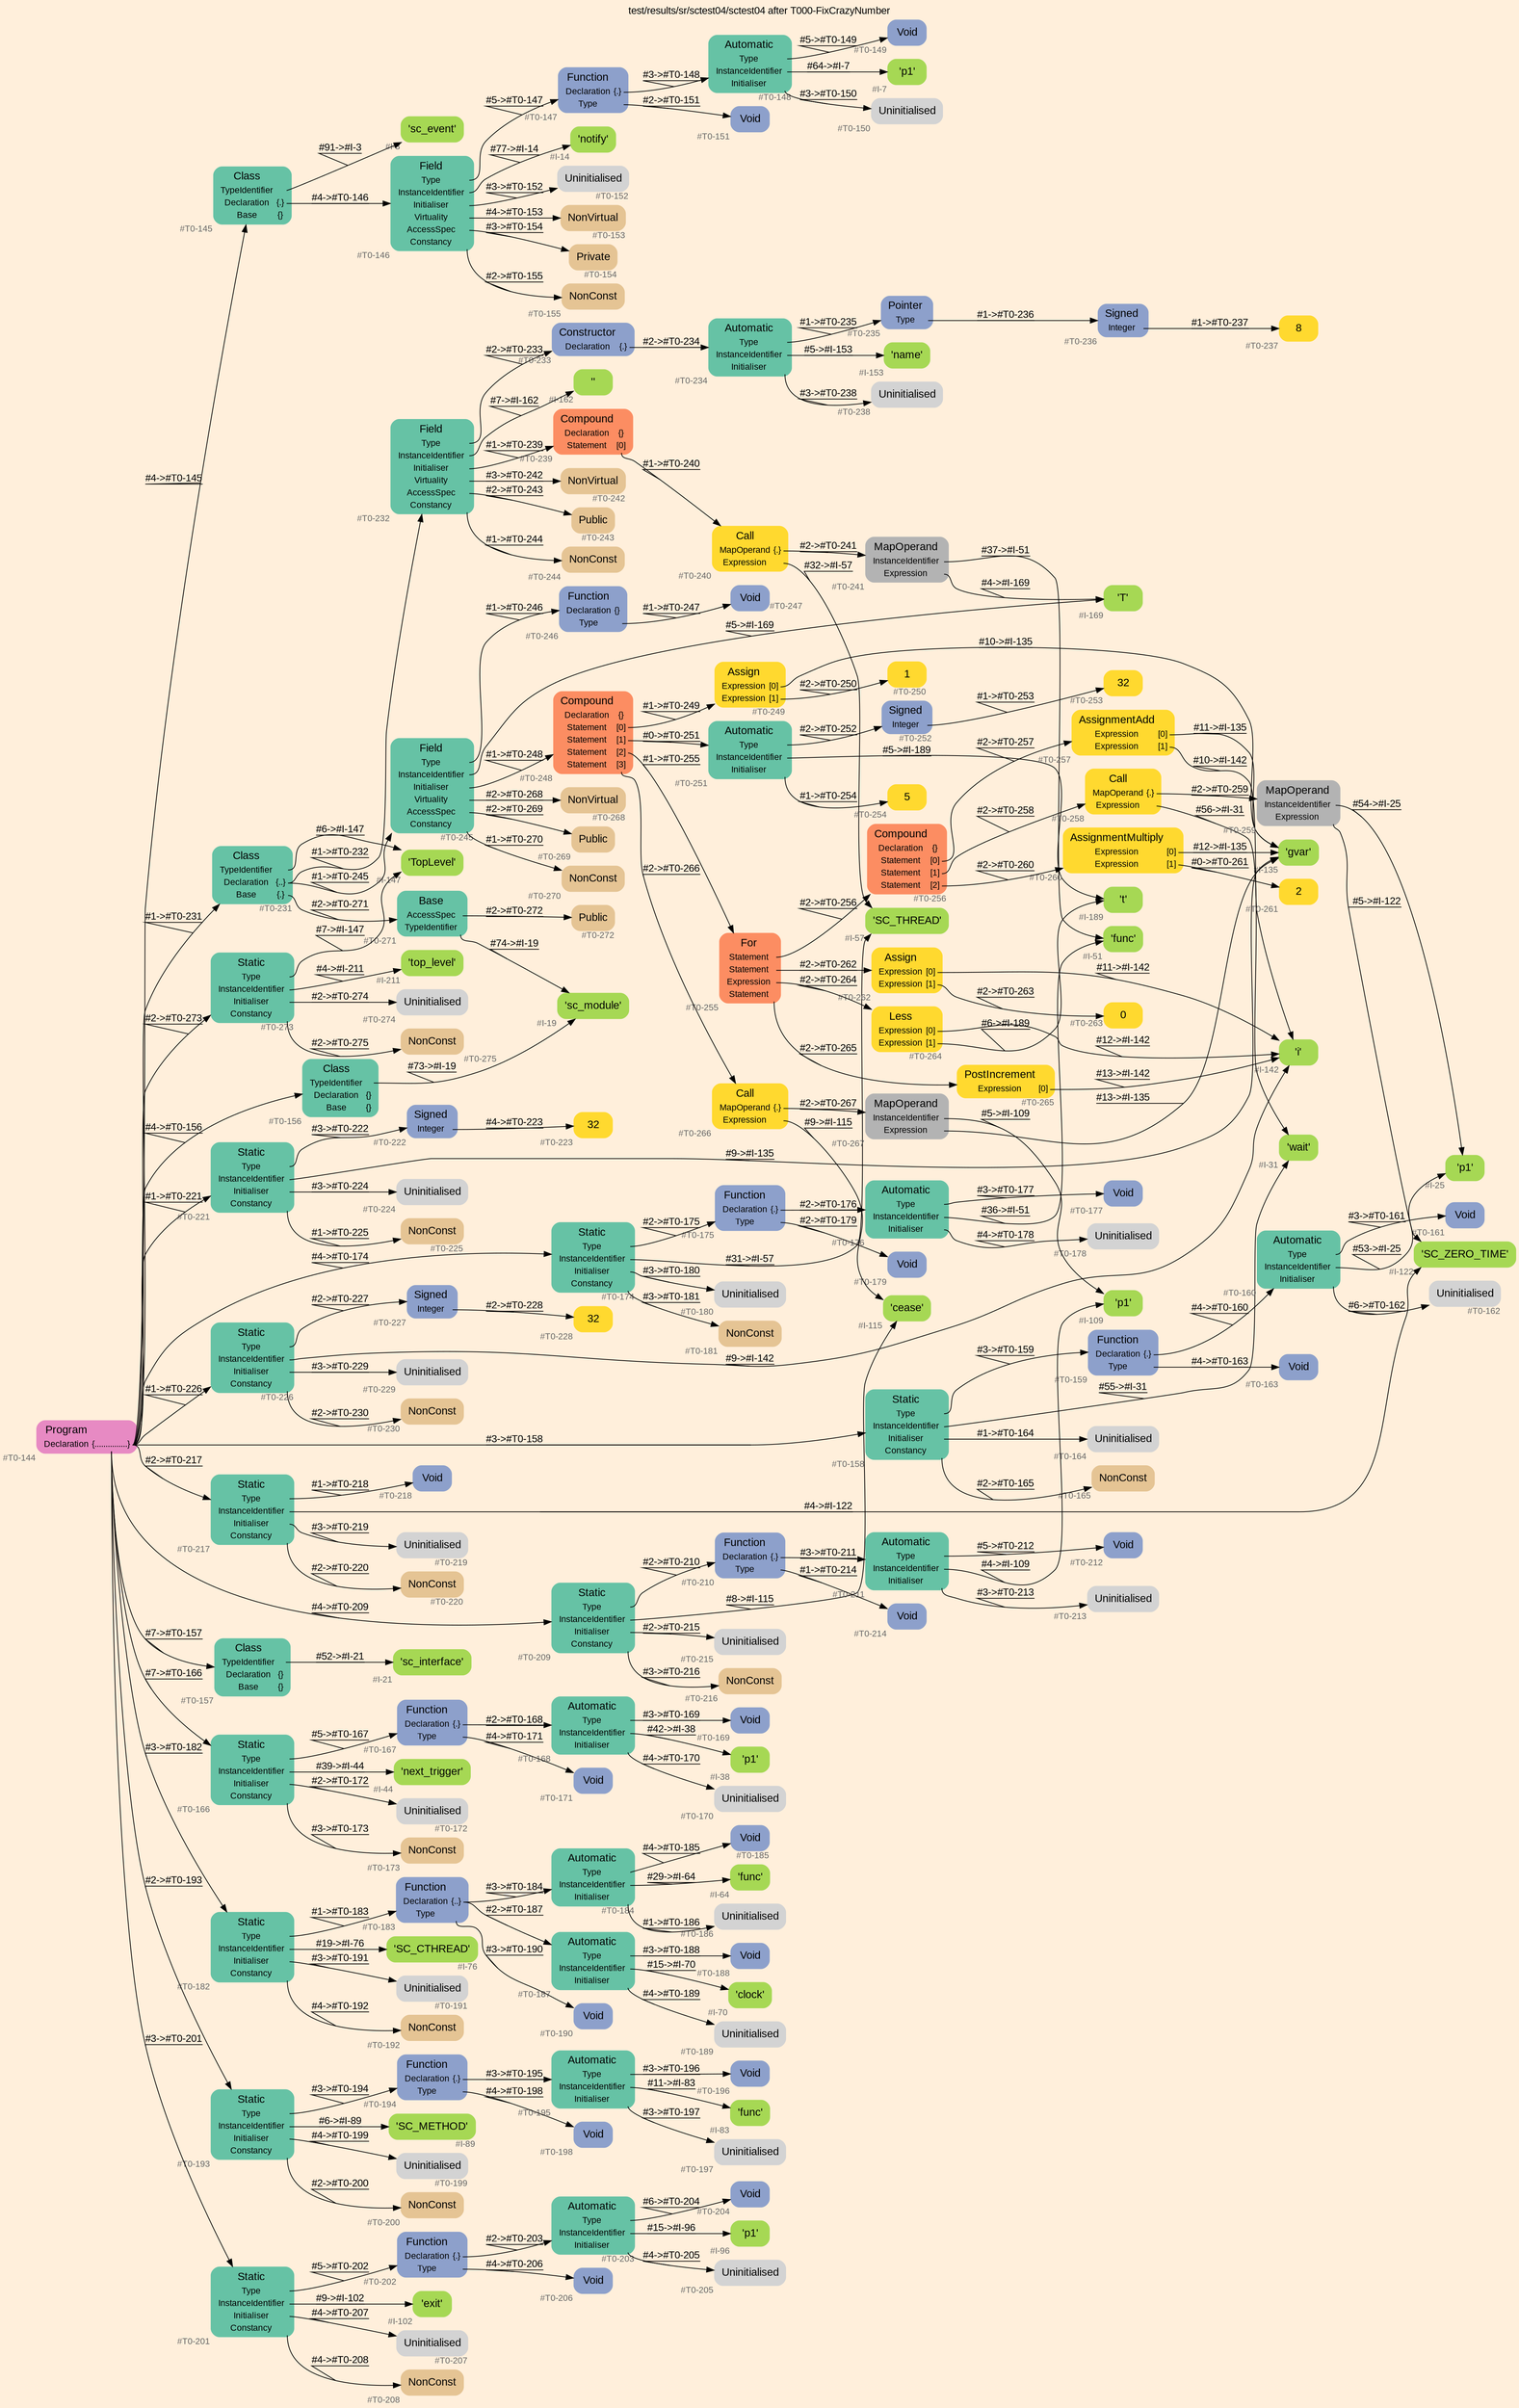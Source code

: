 digraph "test/results/sr/sctest04/sctest04 after T000-FixCrazyNumber" {
label = "test/results/sr/sctest04/sctest04 after T000-FixCrazyNumber"
labelloc = t
graph [
    rankdir = "LR"
    ranksep = 0.3
    bgcolor = antiquewhite1
    color = black
    fontcolor = black
    fontname = "Arial"
];
node [
    fontname = "Arial"
];
edge [
    fontname = "Arial"
];

// -------------------- node figure --------------------
// -------- block #T0-144 ----------
"#T0-144" [
    fillcolor = "/set28/4"
    xlabel = "#T0-144"
    fontsize = "12"
    fontcolor = grey40
    shape = "plaintext"
    label = <<TABLE BORDER="0" CELLBORDER="0" CELLSPACING="0">
     <TR><TD><FONT COLOR="black" POINT-SIZE="15">Program</FONT></TD></TR>
     <TR><TD><FONT COLOR="black" POINT-SIZE="12">Declaration</FONT></TD><TD PORT="port0"><FONT COLOR="black" POINT-SIZE="12">{...............}</FONT></TD></TR>
    </TABLE>>
    style = "rounded,filled"
];

// -------- block #T0-145 ----------
"#T0-145" [
    fillcolor = "/set28/1"
    xlabel = "#T0-145"
    fontsize = "12"
    fontcolor = grey40
    shape = "plaintext"
    label = <<TABLE BORDER="0" CELLBORDER="0" CELLSPACING="0">
     <TR><TD><FONT COLOR="black" POINT-SIZE="15">Class</FONT></TD></TR>
     <TR><TD><FONT COLOR="black" POINT-SIZE="12">TypeIdentifier</FONT></TD><TD PORT="port0"></TD></TR>
     <TR><TD><FONT COLOR="black" POINT-SIZE="12">Declaration</FONT></TD><TD PORT="port1"><FONT COLOR="black" POINT-SIZE="12">{.}</FONT></TD></TR>
     <TR><TD><FONT COLOR="black" POINT-SIZE="12">Base</FONT></TD><TD PORT="port2"><FONT COLOR="black" POINT-SIZE="12">{}</FONT></TD></TR>
    </TABLE>>
    style = "rounded,filled"
];

// -------- block #I-3 ----------
"#I-3" [
    fillcolor = "/set28/5"
    xlabel = "#I-3"
    fontsize = "12"
    fontcolor = grey40
    shape = "plaintext"
    label = <<TABLE BORDER="0" CELLBORDER="0" CELLSPACING="0">
     <TR><TD><FONT COLOR="black" POINT-SIZE="15">'sc_event'</FONT></TD></TR>
    </TABLE>>
    style = "rounded,filled"
];

// -------- block #T0-146 ----------
"#T0-146" [
    fillcolor = "/set28/1"
    xlabel = "#T0-146"
    fontsize = "12"
    fontcolor = grey40
    shape = "plaintext"
    label = <<TABLE BORDER="0" CELLBORDER="0" CELLSPACING="0">
     <TR><TD><FONT COLOR="black" POINT-SIZE="15">Field</FONT></TD></TR>
     <TR><TD><FONT COLOR="black" POINT-SIZE="12">Type</FONT></TD><TD PORT="port0"></TD></TR>
     <TR><TD><FONT COLOR="black" POINT-SIZE="12">InstanceIdentifier</FONT></TD><TD PORT="port1"></TD></TR>
     <TR><TD><FONT COLOR="black" POINT-SIZE="12">Initialiser</FONT></TD><TD PORT="port2"></TD></TR>
     <TR><TD><FONT COLOR="black" POINT-SIZE="12">Virtuality</FONT></TD><TD PORT="port3"></TD></TR>
     <TR><TD><FONT COLOR="black" POINT-SIZE="12">AccessSpec</FONT></TD><TD PORT="port4"></TD></TR>
     <TR><TD><FONT COLOR="black" POINT-SIZE="12">Constancy</FONT></TD><TD PORT="port5"></TD></TR>
    </TABLE>>
    style = "rounded,filled"
];

// -------- block #T0-147 ----------
"#T0-147" [
    fillcolor = "/set28/3"
    xlabel = "#T0-147"
    fontsize = "12"
    fontcolor = grey40
    shape = "plaintext"
    label = <<TABLE BORDER="0" CELLBORDER="0" CELLSPACING="0">
     <TR><TD><FONT COLOR="black" POINT-SIZE="15">Function</FONT></TD></TR>
     <TR><TD><FONT COLOR="black" POINT-SIZE="12">Declaration</FONT></TD><TD PORT="port0"><FONT COLOR="black" POINT-SIZE="12">{.}</FONT></TD></TR>
     <TR><TD><FONT COLOR="black" POINT-SIZE="12">Type</FONT></TD><TD PORT="port1"></TD></TR>
    </TABLE>>
    style = "rounded,filled"
];

// -------- block #T0-148 ----------
"#T0-148" [
    fillcolor = "/set28/1"
    xlabel = "#T0-148"
    fontsize = "12"
    fontcolor = grey40
    shape = "plaintext"
    label = <<TABLE BORDER="0" CELLBORDER="0" CELLSPACING="0">
     <TR><TD><FONT COLOR="black" POINT-SIZE="15">Automatic</FONT></TD></TR>
     <TR><TD><FONT COLOR="black" POINT-SIZE="12">Type</FONT></TD><TD PORT="port0"></TD></TR>
     <TR><TD><FONT COLOR="black" POINT-SIZE="12">InstanceIdentifier</FONT></TD><TD PORT="port1"></TD></TR>
     <TR><TD><FONT COLOR="black" POINT-SIZE="12">Initialiser</FONT></TD><TD PORT="port2"></TD></TR>
    </TABLE>>
    style = "rounded,filled"
];

// -------- block #T0-149 ----------
"#T0-149" [
    fillcolor = "/set28/3"
    xlabel = "#T0-149"
    fontsize = "12"
    fontcolor = grey40
    shape = "plaintext"
    label = <<TABLE BORDER="0" CELLBORDER="0" CELLSPACING="0">
     <TR><TD><FONT COLOR="black" POINT-SIZE="15">Void</FONT></TD></TR>
    </TABLE>>
    style = "rounded,filled"
];

// -------- block #I-7 ----------
"#I-7" [
    fillcolor = "/set28/5"
    xlabel = "#I-7"
    fontsize = "12"
    fontcolor = grey40
    shape = "plaintext"
    label = <<TABLE BORDER="0" CELLBORDER="0" CELLSPACING="0">
     <TR><TD><FONT COLOR="black" POINT-SIZE="15">'p1'</FONT></TD></TR>
    </TABLE>>
    style = "rounded,filled"
];

// -------- block #T0-150 ----------
"#T0-150" [
    xlabel = "#T0-150"
    fontsize = "12"
    fontcolor = grey40
    shape = "plaintext"
    label = <<TABLE BORDER="0" CELLBORDER="0" CELLSPACING="0">
     <TR><TD><FONT COLOR="black" POINT-SIZE="15">Uninitialised</FONT></TD></TR>
    </TABLE>>
    style = "rounded,filled"
];

// -------- block #T0-151 ----------
"#T0-151" [
    fillcolor = "/set28/3"
    xlabel = "#T0-151"
    fontsize = "12"
    fontcolor = grey40
    shape = "plaintext"
    label = <<TABLE BORDER="0" CELLBORDER="0" CELLSPACING="0">
     <TR><TD><FONT COLOR="black" POINT-SIZE="15">Void</FONT></TD></TR>
    </TABLE>>
    style = "rounded,filled"
];

// -------- block #I-14 ----------
"#I-14" [
    fillcolor = "/set28/5"
    xlabel = "#I-14"
    fontsize = "12"
    fontcolor = grey40
    shape = "plaintext"
    label = <<TABLE BORDER="0" CELLBORDER="0" CELLSPACING="0">
     <TR><TD><FONT COLOR="black" POINT-SIZE="15">'notify'</FONT></TD></TR>
    </TABLE>>
    style = "rounded,filled"
];

// -------- block #T0-152 ----------
"#T0-152" [
    xlabel = "#T0-152"
    fontsize = "12"
    fontcolor = grey40
    shape = "plaintext"
    label = <<TABLE BORDER="0" CELLBORDER="0" CELLSPACING="0">
     <TR><TD><FONT COLOR="black" POINT-SIZE="15">Uninitialised</FONT></TD></TR>
    </TABLE>>
    style = "rounded,filled"
];

// -------- block #T0-153 ----------
"#T0-153" [
    fillcolor = "/set28/7"
    xlabel = "#T0-153"
    fontsize = "12"
    fontcolor = grey40
    shape = "plaintext"
    label = <<TABLE BORDER="0" CELLBORDER="0" CELLSPACING="0">
     <TR><TD><FONT COLOR="black" POINT-SIZE="15">NonVirtual</FONT></TD></TR>
    </TABLE>>
    style = "rounded,filled"
];

// -------- block #T0-154 ----------
"#T0-154" [
    fillcolor = "/set28/7"
    xlabel = "#T0-154"
    fontsize = "12"
    fontcolor = grey40
    shape = "plaintext"
    label = <<TABLE BORDER="0" CELLBORDER="0" CELLSPACING="0">
     <TR><TD><FONT COLOR="black" POINT-SIZE="15">Private</FONT></TD></TR>
    </TABLE>>
    style = "rounded,filled"
];

// -------- block #T0-155 ----------
"#T0-155" [
    fillcolor = "/set28/7"
    xlabel = "#T0-155"
    fontsize = "12"
    fontcolor = grey40
    shape = "plaintext"
    label = <<TABLE BORDER="0" CELLBORDER="0" CELLSPACING="0">
     <TR><TD><FONT COLOR="black" POINT-SIZE="15">NonConst</FONT></TD></TR>
    </TABLE>>
    style = "rounded,filled"
];

// -------- block #T0-156 ----------
"#T0-156" [
    fillcolor = "/set28/1"
    xlabel = "#T0-156"
    fontsize = "12"
    fontcolor = grey40
    shape = "plaintext"
    label = <<TABLE BORDER="0" CELLBORDER="0" CELLSPACING="0">
     <TR><TD><FONT COLOR="black" POINT-SIZE="15">Class</FONT></TD></TR>
     <TR><TD><FONT COLOR="black" POINT-SIZE="12">TypeIdentifier</FONT></TD><TD PORT="port0"></TD></TR>
     <TR><TD><FONT COLOR="black" POINT-SIZE="12">Declaration</FONT></TD><TD PORT="port1"><FONT COLOR="black" POINT-SIZE="12">{}</FONT></TD></TR>
     <TR><TD><FONT COLOR="black" POINT-SIZE="12">Base</FONT></TD><TD PORT="port2"><FONT COLOR="black" POINT-SIZE="12">{}</FONT></TD></TR>
    </TABLE>>
    style = "rounded,filled"
];

// -------- block #I-19 ----------
"#I-19" [
    fillcolor = "/set28/5"
    xlabel = "#I-19"
    fontsize = "12"
    fontcolor = grey40
    shape = "plaintext"
    label = <<TABLE BORDER="0" CELLBORDER="0" CELLSPACING="0">
     <TR><TD><FONT COLOR="black" POINT-SIZE="15">'sc_module'</FONT></TD></TR>
    </TABLE>>
    style = "rounded,filled"
];

// -------- block #T0-157 ----------
"#T0-157" [
    fillcolor = "/set28/1"
    xlabel = "#T0-157"
    fontsize = "12"
    fontcolor = grey40
    shape = "plaintext"
    label = <<TABLE BORDER="0" CELLBORDER="0" CELLSPACING="0">
     <TR><TD><FONT COLOR="black" POINT-SIZE="15">Class</FONT></TD></TR>
     <TR><TD><FONT COLOR="black" POINT-SIZE="12">TypeIdentifier</FONT></TD><TD PORT="port0"></TD></TR>
     <TR><TD><FONT COLOR="black" POINT-SIZE="12">Declaration</FONT></TD><TD PORT="port1"><FONT COLOR="black" POINT-SIZE="12">{}</FONT></TD></TR>
     <TR><TD><FONT COLOR="black" POINT-SIZE="12">Base</FONT></TD><TD PORT="port2"><FONT COLOR="black" POINT-SIZE="12">{}</FONT></TD></TR>
    </TABLE>>
    style = "rounded,filled"
];

// -------- block #I-21 ----------
"#I-21" [
    fillcolor = "/set28/5"
    xlabel = "#I-21"
    fontsize = "12"
    fontcolor = grey40
    shape = "plaintext"
    label = <<TABLE BORDER="0" CELLBORDER="0" CELLSPACING="0">
     <TR><TD><FONT COLOR="black" POINT-SIZE="15">'sc_interface'</FONT></TD></TR>
    </TABLE>>
    style = "rounded,filled"
];

// -------- block #T0-158 ----------
"#T0-158" [
    fillcolor = "/set28/1"
    xlabel = "#T0-158"
    fontsize = "12"
    fontcolor = grey40
    shape = "plaintext"
    label = <<TABLE BORDER="0" CELLBORDER="0" CELLSPACING="0">
     <TR><TD><FONT COLOR="black" POINT-SIZE="15">Static</FONT></TD></TR>
     <TR><TD><FONT COLOR="black" POINT-SIZE="12">Type</FONT></TD><TD PORT="port0"></TD></TR>
     <TR><TD><FONT COLOR="black" POINT-SIZE="12">InstanceIdentifier</FONT></TD><TD PORT="port1"></TD></TR>
     <TR><TD><FONT COLOR="black" POINT-SIZE="12">Initialiser</FONT></TD><TD PORT="port2"></TD></TR>
     <TR><TD><FONT COLOR="black" POINT-SIZE="12">Constancy</FONT></TD><TD PORT="port3"></TD></TR>
    </TABLE>>
    style = "rounded,filled"
];

// -------- block #T0-159 ----------
"#T0-159" [
    fillcolor = "/set28/3"
    xlabel = "#T0-159"
    fontsize = "12"
    fontcolor = grey40
    shape = "plaintext"
    label = <<TABLE BORDER="0" CELLBORDER="0" CELLSPACING="0">
     <TR><TD><FONT COLOR="black" POINT-SIZE="15">Function</FONT></TD></TR>
     <TR><TD><FONT COLOR="black" POINT-SIZE="12">Declaration</FONT></TD><TD PORT="port0"><FONT COLOR="black" POINT-SIZE="12">{.}</FONT></TD></TR>
     <TR><TD><FONT COLOR="black" POINT-SIZE="12">Type</FONT></TD><TD PORT="port1"></TD></TR>
    </TABLE>>
    style = "rounded,filled"
];

// -------- block #T0-160 ----------
"#T0-160" [
    fillcolor = "/set28/1"
    xlabel = "#T0-160"
    fontsize = "12"
    fontcolor = grey40
    shape = "plaintext"
    label = <<TABLE BORDER="0" CELLBORDER="0" CELLSPACING="0">
     <TR><TD><FONT COLOR="black" POINT-SIZE="15">Automatic</FONT></TD></TR>
     <TR><TD><FONT COLOR="black" POINT-SIZE="12">Type</FONT></TD><TD PORT="port0"></TD></TR>
     <TR><TD><FONT COLOR="black" POINT-SIZE="12">InstanceIdentifier</FONT></TD><TD PORT="port1"></TD></TR>
     <TR><TD><FONT COLOR="black" POINT-SIZE="12">Initialiser</FONT></TD><TD PORT="port2"></TD></TR>
    </TABLE>>
    style = "rounded,filled"
];

// -------- block #T0-161 ----------
"#T0-161" [
    fillcolor = "/set28/3"
    xlabel = "#T0-161"
    fontsize = "12"
    fontcolor = grey40
    shape = "plaintext"
    label = <<TABLE BORDER="0" CELLBORDER="0" CELLSPACING="0">
     <TR><TD><FONT COLOR="black" POINT-SIZE="15">Void</FONT></TD></TR>
    </TABLE>>
    style = "rounded,filled"
];

// -------- block #I-25 ----------
"#I-25" [
    fillcolor = "/set28/5"
    xlabel = "#I-25"
    fontsize = "12"
    fontcolor = grey40
    shape = "plaintext"
    label = <<TABLE BORDER="0" CELLBORDER="0" CELLSPACING="0">
     <TR><TD><FONT COLOR="black" POINT-SIZE="15">'p1'</FONT></TD></TR>
    </TABLE>>
    style = "rounded,filled"
];

// -------- block #T0-162 ----------
"#T0-162" [
    xlabel = "#T0-162"
    fontsize = "12"
    fontcolor = grey40
    shape = "plaintext"
    label = <<TABLE BORDER="0" CELLBORDER="0" CELLSPACING="0">
     <TR><TD><FONT COLOR="black" POINT-SIZE="15">Uninitialised</FONT></TD></TR>
    </TABLE>>
    style = "rounded,filled"
];

// -------- block #T0-163 ----------
"#T0-163" [
    fillcolor = "/set28/3"
    xlabel = "#T0-163"
    fontsize = "12"
    fontcolor = grey40
    shape = "plaintext"
    label = <<TABLE BORDER="0" CELLBORDER="0" CELLSPACING="0">
     <TR><TD><FONT COLOR="black" POINT-SIZE="15">Void</FONT></TD></TR>
    </TABLE>>
    style = "rounded,filled"
];

// -------- block #I-31 ----------
"#I-31" [
    fillcolor = "/set28/5"
    xlabel = "#I-31"
    fontsize = "12"
    fontcolor = grey40
    shape = "plaintext"
    label = <<TABLE BORDER="0" CELLBORDER="0" CELLSPACING="0">
     <TR><TD><FONT COLOR="black" POINT-SIZE="15">'wait'</FONT></TD></TR>
    </TABLE>>
    style = "rounded,filled"
];

// -------- block #T0-164 ----------
"#T0-164" [
    xlabel = "#T0-164"
    fontsize = "12"
    fontcolor = grey40
    shape = "plaintext"
    label = <<TABLE BORDER="0" CELLBORDER="0" CELLSPACING="0">
     <TR><TD><FONT COLOR="black" POINT-SIZE="15">Uninitialised</FONT></TD></TR>
    </TABLE>>
    style = "rounded,filled"
];

// -------- block #T0-165 ----------
"#T0-165" [
    fillcolor = "/set28/7"
    xlabel = "#T0-165"
    fontsize = "12"
    fontcolor = grey40
    shape = "plaintext"
    label = <<TABLE BORDER="0" CELLBORDER="0" CELLSPACING="0">
     <TR><TD><FONT COLOR="black" POINT-SIZE="15">NonConst</FONT></TD></TR>
    </TABLE>>
    style = "rounded,filled"
];

// -------- block #T0-166 ----------
"#T0-166" [
    fillcolor = "/set28/1"
    xlabel = "#T0-166"
    fontsize = "12"
    fontcolor = grey40
    shape = "plaintext"
    label = <<TABLE BORDER="0" CELLBORDER="0" CELLSPACING="0">
     <TR><TD><FONT COLOR="black" POINT-SIZE="15">Static</FONT></TD></TR>
     <TR><TD><FONT COLOR="black" POINT-SIZE="12">Type</FONT></TD><TD PORT="port0"></TD></TR>
     <TR><TD><FONT COLOR="black" POINT-SIZE="12">InstanceIdentifier</FONT></TD><TD PORT="port1"></TD></TR>
     <TR><TD><FONT COLOR="black" POINT-SIZE="12">Initialiser</FONT></TD><TD PORT="port2"></TD></TR>
     <TR><TD><FONT COLOR="black" POINT-SIZE="12">Constancy</FONT></TD><TD PORT="port3"></TD></TR>
    </TABLE>>
    style = "rounded,filled"
];

// -------- block #T0-167 ----------
"#T0-167" [
    fillcolor = "/set28/3"
    xlabel = "#T0-167"
    fontsize = "12"
    fontcolor = grey40
    shape = "plaintext"
    label = <<TABLE BORDER="0" CELLBORDER="0" CELLSPACING="0">
     <TR><TD><FONT COLOR="black" POINT-SIZE="15">Function</FONT></TD></TR>
     <TR><TD><FONT COLOR="black" POINT-SIZE="12">Declaration</FONT></TD><TD PORT="port0"><FONT COLOR="black" POINT-SIZE="12">{.}</FONT></TD></TR>
     <TR><TD><FONT COLOR="black" POINT-SIZE="12">Type</FONT></TD><TD PORT="port1"></TD></TR>
    </TABLE>>
    style = "rounded,filled"
];

// -------- block #T0-168 ----------
"#T0-168" [
    fillcolor = "/set28/1"
    xlabel = "#T0-168"
    fontsize = "12"
    fontcolor = grey40
    shape = "plaintext"
    label = <<TABLE BORDER="0" CELLBORDER="0" CELLSPACING="0">
     <TR><TD><FONT COLOR="black" POINT-SIZE="15">Automatic</FONT></TD></TR>
     <TR><TD><FONT COLOR="black" POINT-SIZE="12">Type</FONT></TD><TD PORT="port0"></TD></TR>
     <TR><TD><FONT COLOR="black" POINT-SIZE="12">InstanceIdentifier</FONT></TD><TD PORT="port1"></TD></TR>
     <TR><TD><FONT COLOR="black" POINT-SIZE="12">Initialiser</FONT></TD><TD PORT="port2"></TD></TR>
    </TABLE>>
    style = "rounded,filled"
];

// -------- block #T0-169 ----------
"#T0-169" [
    fillcolor = "/set28/3"
    xlabel = "#T0-169"
    fontsize = "12"
    fontcolor = grey40
    shape = "plaintext"
    label = <<TABLE BORDER="0" CELLBORDER="0" CELLSPACING="0">
     <TR><TD><FONT COLOR="black" POINT-SIZE="15">Void</FONT></TD></TR>
    </TABLE>>
    style = "rounded,filled"
];

// -------- block #I-38 ----------
"#I-38" [
    fillcolor = "/set28/5"
    xlabel = "#I-38"
    fontsize = "12"
    fontcolor = grey40
    shape = "plaintext"
    label = <<TABLE BORDER="0" CELLBORDER="0" CELLSPACING="0">
     <TR><TD><FONT COLOR="black" POINT-SIZE="15">'p1'</FONT></TD></TR>
    </TABLE>>
    style = "rounded,filled"
];

// -------- block #T0-170 ----------
"#T0-170" [
    xlabel = "#T0-170"
    fontsize = "12"
    fontcolor = grey40
    shape = "plaintext"
    label = <<TABLE BORDER="0" CELLBORDER="0" CELLSPACING="0">
     <TR><TD><FONT COLOR="black" POINT-SIZE="15">Uninitialised</FONT></TD></TR>
    </TABLE>>
    style = "rounded,filled"
];

// -------- block #T0-171 ----------
"#T0-171" [
    fillcolor = "/set28/3"
    xlabel = "#T0-171"
    fontsize = "12"
    fontcolor = grey40
    shape = "plaintext"
    label = <<TABLE BORDER="0" CELLBORDER="0" CELLSPACING="0">
     <TR><TD><FONT COLOR="black" POINT-SIZE="15">Void</FONT></TD></TR>
    </TABLE>>
    style = "rounded,filled"
];

// -------- block #I-44 ----------
"#I-44" [
    fillcolor = "/set28/5"
    xlabel = "#I-44"
    fontsize = "12"
    fontcolor = grey40
    shape = "plaintext"
    label = <<TABLE BORDER="0" CELLBORDER="0" CELLSPACING="0">
     <TR><TD><FONT COLOR="black" POINT-SIZE="15">'next_trigger'</FONT></TD></TR>
    </TABLE>>
    style = "rounded,filled"
];

// -------- block #T0-172 ----------
"#T0-172" [
    xlabel = "#T0-172"
    fontsize = "12"
    fontcolor = grey40
    shape = "plaintext"
    label = <<TABLE BORDER="0" CELLBORDER="0" CELLSPACING="0">
     <TR><TD><FONT COLOR="black" POINT-SIZE="15">Uninitialised</FONT></TD></TR>
    </TABLE>>
    style = "rounded,filled"
];

// -------- block #T0-173 ----------
"#T0-173" [
    fillcolor = "/set28/7"
    xlabel = "#T0-173"
    fontsize = "12"
    fontcolor = grey40
    shape = "plaintext"
    label = <<TABLE BORDER="0" CELLBORDER="0" CELLSPACING="0">
     <TR><TD><FONT COLOR="black" POINT-SIZE="15">NonConst</FONT></TD></TR>
    </TABLE>>
    style = "rounded,filled"
];

// -------- block #T0-174 ----------
"#T0-174" [
    fillcolor = "/set28/1"
    xlabel = "#T0-174"
    fontsize = "12"
    fontcolor = grey40
    shape = "plaintext"
    label = <<TABLE BORDER="0" CELLBORDER="0" CELLSPACING="0">
     <TR><TD><FONT COLOR="black" POINT-SIZE="15">Static</FONT></TD></TR>
     <TR><TD><FONT COLOR="black" POINT-SIZE="12">Type</FONT></TD><TD PORT="port0"></TD></TR>
     <TR><TD><FONT COLOR="black" POINT-SIZE="12">InstanceIdentifier</FONT></TD><TD PORT="port1"></TD></TR>
     <TR><TD><FONT COLOR="black" POINT-SIZE="12">Initialiser</FONT></TD><TD PORT="port2"></TD></TR>
     <TR><TD><FONT COLOR="black" POINT-SIZE="12">Constancy</FONT></TD><TD PORT="port3"></TD></TR>
    </TABLE>>
    style = "rounded,filled"
];

// -------- block #T0-175 ----------
"#T0-175" [
    fillcolor = "/set28/3"
    xlabel = "#T0-175"
    fontsize = "12"
    fontcolor = grey40
    shape = "plaintext"
    label = <<TABLE BORDER="0" CELLBORDER="0" CELLSPACING="0">
     <TR><TD><FONT COLOR="black" POINT-SIZE="15">Function</FONT></TD></TR>
     <TR><TD><FONT COLOR="black" POINT-SIZE="12">Declaration</FONT></TD><TD PORT="port0"><FONT COLOR="black" POINT-SIZE="12">{.}</FONT></TD></TR>
     <TR><TD><FONT COLOR="black" POINT-SIZE="12">Type</FONT></TD><TD PORT="port1"></TD></TR>
    </TABLE>>
    style = "rounded,filled"
];

// -------- block #T0-176 ----------
"#T0-176" [
    fillcolor = "/set28/1"
    xlabel = "#T0-176"
    fontsize = "12"
    fontcolor = grey40
    shape = "plaintext"
    label = <<TABLE BORDER="0" CELLBORDER="0" CELLSPACING="0">
     <TR><TD><FONT COLOR="black" POINT-SIZE="15">Automatic</FONT></TD></TR>
     <TR><TD><FONT COLOR="black" POINT-SIZE="12">Type</FONT></TD><TD PORT="port0"></TD></TR>
     <TR><TD><FONT COLOR="black" POINT-SIZE="12">InstanceIdentifier</FONT></TD><TD PORT="port1"></TD></TR>
     <TR><TD><FONT COLOR="black" POINT-SIZE="12">Initialiser</FONT></TD><TD PORT="port2"></TD></TR>
    </TABLE>>
    style = "rounded,filled"
];

// -------- block #T0-177 ----------
"#T0-177" [
    fillcolor = "/set28/3"
    xlabel = "#T0-177"
    fontsize = "12"
    fontcolor = grey40
    shape = "plaintext"
    label = <<TABLE BORDER="0" CELLBORDER="0" CELLSPACING="0">
     <TR><TD><FONT COLOR="black" POINT-SIZE="15">Void</FONT></TD></TR>
    </TABLE>>
    style = "rounded,filled"
];

// -------- block #I-51 ----------
"#I-51" [
    fillcolor = "/set28/5"
    xlabel = "#I-51"
    fontsize = "12"
    fontcolor = grey40
    shape = "plaintext"
    label = <<TABLE BORDER="0" CELLBORDER="0" CELLSPACING="0">
     <TR><TD><FONT COLOR="black" POINT-SIZE="15">'func'</FONT></TD></TR>
    </TABLE>>
    style = "rounded,filled"
];

// -------- block #T0-178 ----------
"#T0-178" [
    xlabel = "#T0-178"
    fontsize = "12"
    fontcolor = grey40
    shape = "plaintext"
    label = <<TABLE BORDER="0" CELLBORDER="0" CELLSPACING="0">
     <TR><TD><FONT COLOR="black" POINT-SIZE="15">Uninitialised</FONT></TD></TR>
    </TABLE>>
    style = "rounded,filled"
];

// -------- block #T0-179 ----------
"#T0-179" [
    fillcolor = "/set28/3"
    xlabel = "#T0-179"
    fontsize = "12"
    fontcolor = grey40
    shape = "plaintext"
    label = <<TABLE BORDER="0" CELLBORDER="0" CELLSPACING="0">
     <TR><TD><FONT COLOR="black" POINT-SIZE="15">Void</FONT></TD></TR>
    </TABLE>>
    style = "rounded,filled"
];

// -------- block #I-57 ----------
"#I-57" [
    fillcolor = "/set28/5"
    xlabel = "#I-57"
    fontsize = "12"
    fontcolor = grey40
    shape = "plaintext"
    label = <<TABLE BORDER="0" CELLBORDER="0" CELLSPACING="0">
     <TR><TD><FONT COLOR="black" POINT-SIZE="15">'SC_THREAD'</FONT></TD></TR>
    </TABLE>>
    style = "rounded,filled"
];

// -------- block #T0-180 ----------
"#T0-180" [
    xlabel = "#T0-180"
    fontsize = "12"
    fontcolor = grey40
    shape = "plaintext"
    label = <<TABLE BORDER="0" CELLBORDER="0" CELLSPACING="0">
     <TR><TD><FONT COLOR="black" POINT-SIZE="15">Uninitialised</FONT></TD></TR>
    </TABLE>>
    style = "rounded,filled"
];

// -------- block #T0-181 ----------
"#T0-181" [
    fillcolor = "/set28/7"
    xlabel = "#T0-181"
    fontsize = "12"
    fontcolor = grey40
    shape = "plaintext"
    label = <<TABLE BORDER="0" CELLBORDER="0" CELLSPACING="0">
     <TR><TD><FONT COLOR="black" POINT-SIZE="15">NonConst</FONT></TD></TR>
    </TABLE>>
    style = "rounded,filled"
];

// -------- block #T0-182 ----------
"#T0-182" [
    fillcolor = "/set28/1"
    xlabel = "#T0-182"
    fontsize = "12"
    fontcolor = grey40
    shape = "plaintext"
    label = <<TABLE BORDER="0" CELLBORDER="0" CELLSPACING="0">
     <TR><TD><FONT COLOR="black" POINT-SIZE="15">Static</FONT></TD></TR>
     <TR><TD><FONT COLOR="black" POINT-SIZE="12">Type</FONT></TD><TD PORT="port0"></TD></TR>
     <TR><TD><FONT COLOR="black" POINT-SIZE="12">InstanceIdentifier</FONT></TD><TD PORT="port1"></TD></TR>
     <TR><TD><FONT COLOR="black" POINT-SIZE="12">Initialiser</FONT></TD><TD PORT="port2"></TD></TR>
     <TR><TD><FONT COLOR="black" POINT-SIZE="12">Constancy</FONT></TD><TD PORT="port3"></TD></TR>
    </TABLE>>
    style = "rounded,filled"
];

// -------- block #T0-183 ----------
"#T0-183" [
    fillcolor = "/set28/3"
    xlabel = "#T0-183"
    fontsize = "12"
    fontcolor = grey40
    shape = "plaintext"
    label = <<TABLE BORDER="0" CELLBORDER="0" CELLSPACING="0">
     <TR><TD><FONT COLOR="black" POINT-SIZE="15">Function</FONT></TD></TR>
     <TR><TD><FONT COLOR="black" POINT-SIZE="12">Declaration</FONT></TD><TD PORT="port0"><FONT COLOR="black" POINT-SIZE="12">{..}</FONT></TD></TR>
     <TR><TD><FONT COLOR="black" POINT-SIZE="12">Type</FONT></TD><TD PORT="port1"></TD></TR>
    </TABLE>>
    style = "rounded,filled"
];

// -------- block #T0-184 ----------
"#T0-184" [
    fillcolor = "/set28/1"
    xlabel = "#T0-184"
    fontsize = "12"
    fontcolor = grey40
    shape = "plaintext"
    label = <<TABLE BORDER="0" CELLBORDER="0" CELLSPACING="0">
     <TR><TD><FONT COLOR="black" POINT-SIZE="15">Automatic</FONT></TD></TR>
     <TR><TD><FONT COLOR="black" POINT-SIZE="12">Type</FONT></TD><TD PORT="port0"></TD></TR>
     <TR><TD><FONT COLOR="black" POINT-SIZE="12">InstanceIdentifier</FONT></TD><TD PORT="port1"></TD></TR>
     <TR><TD><FONT COLOR="black" POINT-SIZE="12">Initialiser</FONT></TD><TD PORT="port2"></TD></TR>
    </TABLE>>
    style = "rounded,filled"
];

// -------- block #T0-185 ----------
"#T0-185" [
    fillcolor = "/set28/3"
    xlabel = "#T0-185"
    fontsize = "12"
    fontcolor = grey40
    shape = "plaintext"
    label = <<TABLE BORDER="0" CELLBORDER="0" CELLSPACING="0">
     <TR><TD><FONT COLOR="black" POINT-SIZE="15">Void</FONT></TD></TR>
    </TABLE>>
    style = "rounded,filled"
];

// -------- block #I-64 ----------
"#I-64" [
    fillcolor = "/set28/5"
    xlabel = "#I-64"
    fontsize = "12"
    fontcolor = grey40
    shape = "plaintext"
    label = <<TABLE BORDER="0" CELLBORDER="0" CELLSPACING="0">
     <TR><TD><FONT COLOR="black" POINT-SIZE="15">'func'</FONT></TD></TR>
    </TABLE>>
    style = "rounded,filled"
];

// -------- block #T0-186 ----------
"#T0-186" [
    xlabel = "#T0-186"
    fontsize = "12"
    fontcolor = grey40
    shape = "plaintext"
    label = <<TABLE BORDER="0" CELLBORDER="0" CELLSPACING="0">
     <TR><TD><FONT COLOR="black" POINT-SIZE="15">Uninitialised</FONT></TD></TR>
    </TABLE>>
    style = "rounded,filled"
];

// -------- block #T0-187 ----------
"#T0-187" [
    fillcolor = "/set28/1"
    xlabel = "#T0-187"
    fontsize = "12"
    fontcolor = grey40
    shape = "plaintext"
    label = <<TABLE BORDER="0" CELLBORDER="0" CELLSPACING="0">
     <TR><TD><FONT COLOR="black" POINT-SIZE="15">Automatic</FONT></TD></TR>
     <TR><TD><FONT COLOR="black" POINT-SIZE="12">Type</FONT></TD><TD PORT="port0"></TD></TR>
     <TR><TD><FONT COLOR="black" POINT-SIZE="12">InstanceIdentifier</FONT></TD><TD PORT="port1"></TD></TR>
     <TR><TD><FONT COLOR="black" POINT-SIZE="12">Initialiser</FONT></TD><TD PORT="port2"></TD></TR>
    </TABLE>>
    style = "rounded,filled"
];

// -------- block #T0-188 ----------
"#T0-188" [
    fillcolor = "/set28/3"
    xlabel = "#T0-188"
    fontsize = "12"
    fontcolor = grey40
    shape = "plaintext"
    label = <<TABLE BORDER="0" CELLBORDER="0" CELLSPACING="0">
     <TR><TD><FONT COLOR="black" POINT-SIZE="15">Void</FONT></TD></TR>
    </TABLE>>
    style = "rounded,filled"
];

// -------- block #I-70 ----------
"#I-70" [
    fillcolor = "/set28/5"
    xlabel = "#I-70"
    fontsize = "12"
    fontcolor = grey40
    shape = "plaintext"
    label = <<TABLE BORDER="0" CELLBORDER="0" CELLSPACING="0">
     <TR><TD><FONT COLOR="black" POINT-SIZE="15">'clock'</FONT></TD></TR>
    </TABLE>>
    style = "rounded,filled"
];

// -------- block #T0-189 ----------
"#T0-189" [
    xlabel = "#T0-189"
    fontsize = "12"
    fontcolor = grey40
    shape = "plaintext"
    label = <<TABLE BORDER="0" CELLBORDER="0" CELLSPACING="0">
     <TR><TD><FONT COLOR="black" POINT-SIZE="15">Uninitialised</FONT></TD></TR>
    </TABLE>>
    style = "rounded,filled"
];

// -------- block #T0-190 ----------
"#T0-190" [
    fillcolor = "/set28/3"
    xlabel = "#T0-190"
    fontsize = "12"
    fontcolor = grey40
    shape = "plaintext"
    label = <<TABLE BORDER="0" CELLBORDER="0" CELLSPACING="0">
     <TR><TD><FONT COLOR="black" POINT-SIZE="15">Void</FONT></TD></TR>
    </TABLE>>
    style = "rounded,filled"
];

// -------- block #I-76 ----------
"#I-76" [
    fillcolor = "/set28/5"
    xlabel = "#I-76"
    fontsize = "12"
    fontcolor = grey40
    shape = "plaintext"
    label = <<TABLE BORDER="0" CELLBORDER="0" CELLSPACING="0">
     <TR><TD><FONT COLOR="black" POINT-SIZE="15">'SC_CTHREAD'</FONT></TD></TR>
    </TABLE>>
    style = "rounded,filled"
];

// -------- block #T0-191 ----------
"#T0-191" [
    xlabel = "#T0-191"
    fontsize = "12"
    fontcolor = grey40
    shape = "plaintext"
    label = <<TABLE BORDER="0" CELLBORDER="0" CELLSPACING="0">
     <TR><TD><FONT COLOR="black" POINT-SIZE="15">Uninitialised</FONT></TD></TR>
    </TABLE>>
    style = "rounded,filled"
];

// -------- block #T0-192 ----------
"#T0-192" [
    fillcolor = "/set28/7"
    xlabel = "#T0-192"
    fontsize = "12"
    fontcolor = grey40
    shape = "plaintext"
    label = <<TABLE BORDER="0" CELLBORDER="0" CELLSPACING="0">
     <TR><TD><FONT COLOR="black" POINT-SIZE="15">NonConst</FONT></TD></TR>
    </TABLE>>
    style = "rounded,filled"
];

// -------- block #T0-193 ----------
"#T0-193" [
    fillcolor = "/set28/1"
    xlabel = "#T0-193"
    fontsize = "12"
    fontcolor = grey40
    shape = "plaintext"
    label = <<TABLE BORDER="0" CELLBORDER="0" CELLSPACING="0">
     <TR><TD><FONT COLOR="black" POINT-SIZE="15">Static</FONT></TD></TR>
     <TR><TD><FONT COLOR="black" POINT-SIZE="12">Type</FONT></TD><TD PORT="port0"></TD></TR>
     <TR><TD><FONT COLOR="black" POINT-SIZE="12">InstanceIdentifier</FONT></TD><TD PORT="port1"></TD></TR>
     <TR><TD><FONT COLOR="black" POINT-SIZE="12">Initialiser</FONT></TD><TD PORT="port2"></TD></TR>
     <TR><TD><FONT COLOR="black" POINT-SIZE="12">Constancy</FONT></TD><TD PORT="port3"></TD></TR>
    </TABLE>>
    style = "rounded,filled"
];

// -------- block #T0-194 ----------
"#T0-194" [
    fillcolor = "/set28/3"
    xlabel = "#T0-194"
    fontsize = "12"
    fontcolor = grey40
    shape = "plaintext"
    label = <<TABLE BORDER="0" CELLBORDER="0" CELLSPACING="0">
     <TR><TD><FONT COLOR="black" POINT-SIZE="15">Function</FONT></TD></TR>
     <TR><TD><FONT COLOR="black" POINT-SIZE="12">Declaration</FONT></TD><TD PORT="port0"><FONT COLOR="black" POINT-SIZE="12">{.}</FONT></TD></TR>
     <TR><TD><FONT COLOR="black" POINT-SIZE="12">Type</FONT></TD><TD PORT="port1"></TD></TR>
    </TABLE>>
    style = "rounded,filled"
];

// -------- block #T0-195 ----------
"#T0-195" [
    fillcolor = "/set28/1"
    xlabel = "#T0-195"
    fontsize = "12"
    fontcolor = grey40
    shape = "plaintext"
    label = <<TABLE BORDER="0" CELLBORDER="0" CELLSPACING="0">
     <TR><TD><FONT COLOR="black" POINT-SIZE="15">Automatic</FONT></TD></TR>
     <TR><TD><FONT COLOR="black" POINT-SIZE="12">Type</FONT></TD><TD PORT="port0"></TD></TR>
     <TR><TD><FONT COLOR="black" POINT-SIZE="12">InstanceIdentifier</FONT></TD><TD PORT="port1"></TD></TR>
     <TR><TD><FONT COLOR="black" POINT-SIZE="12">Initialiser</FONT></TD><TD PORT="port2"></TD></TR>
    </TABLE>>
    style = "rounded,filled"
];

// -------- block #T0-196 ----------
"#T0-196" [
    fillcolor = "/set28/3"
    xlabel = "#T0-196"
    fontsize = "12"
    fontcolor = grey40
    shape = "plaintext"
    label = <<TABLE BORDER="0" CELLBORDER="0" CELLSPACING="0">
     <TR><TD><FONT COLOR="black" POINT-SIZE="15">Void</FONT></TD></TR>
    </TABLE>>
    style = "rounded,filled"
];

// -------- block #I-83 ----------
"#I-83" [
    fillcolor = "/set28/5"
    xlabel = "#I-83"
    fontsize = "12"
    fontcolor = grey40
    shape = "plaintext"
    label = <<TABLE BORDER="0" CELLBORDER="0" CELLSPACING="0">
     <TR><TD><FONT COLOR="black" POINT-SIZE="15">'func'</FONT></TD></TR>
    </TABLE>>
    style = "rounded,filled"
];

// -------- block #T0-197 ----------
"#T0-197" [
    xlabel = "#T0-197"
    fontsize = "12"
    fontcolor = grey40
    shape = "plaintext"
    label = <<TABLE BORDER="0" CELLBORDER="0" CELLSPACING="0">
     <TR><TD><FONT COLOR="black" POINT-SIZE="15">Uninitialised</FONT></TD></TR>
    </TABLE>>
    style = "rounded,filled"
];

// -------- block #T0-198 ----------
"#T0-198" [
    fillcolor = "/set28/3"
    xlabel = "#T0-198"
    fontsize = "12"
    fontcolor = grey40
    shape = "plaintext"
    label = <<TABLE BORDER="0" CELLBORDER="0" CELLSPACING="0">
     <TR><TD><FONT COLOR="black" POINT-SIZE="15">Void</FONT></TD></TR>
    </TABLE>>
    style = "rounded,filled"
];

// -------- block #I-89 ----------
"#I-89" [
    fillcolor = "/set28/5"
    xlabel = "#I-89"
    fontsize = "12"
    fontcolor = grey40
    shape = "plaintext"
    label = <<TABLE BORDER="0" CELLBORDER="0" CELLSPACING="0">
     <TR><TD><FONT COLOR="black" POINT-SIZE="15">'SC_METHOD'</FONT></TD></TR>
    </TABLE>>
    style = "rounded,filled"
];

// -------- block #T0-199 ----------
"#T0-199" [
    xlabel = "#T0-199"
    fontsize = "12"
    fontcolor = grey40
    shape = "plaintext"
    label = <<TABLE BORDER="0" CELLBORDER="0" CELLSPACING="0">
     <TR><TD><FONT COLOR="black" POINT-SIZE="15">Uninitialised</FONT></TD></TR>
    </TABLE>>
    style = "rounded,filled"
];

// -------- block #T0-200 ----------
"#T0-200" [
    fillcolor = "/set28/7"
    xlabel = "#T0-200"
    fontsize = "12"
    fontcolor = grey40
    shape = "plaintext"
    label = <<TABLE BORDER="0" CELLBORDER="0" CELLSPACING="0">
     <TR><TD><FONT COLOR="black" POINT-SIZE="15">NonConst</FONT></TD></TR>
    </TABLE>>
    style = "rounded,filled"
];

// -------- block #T0-201 ----------
"#T0-201" [
    fillcolor = "/set28/1"
    xlabel = "#T0-201"
    fontsize = "12"
    fontcolor = grey40
    shape = "plaintext"
    label = <<TABLE BORDER="0" CELLBORDER="0" CELLSPACING="0">
     <TR><TD><FONT COLOR="black" POINT-SIZE="15">Static</FONT></TD></TR>
     <TR><TD><FONT COLOR="black" POINT-SIZE="12">Type</FONT></TD><TD PORT="port0"></TD></TR>
     <TR><TD><FONT COLOR="black" POINT-SIZE="12">InstanceIdentifier</FONT></TD><TD PORT="port1"></TD></TR>
     <TR><TD><FONT COLOR="black" POINT-SIZE="12">Initialiser</FONT></TD><TD PORT="port2"></TD></TR>
     <TR><TD><FONT COLOR="black" POINT-SIZE="12">Constancy</FONT></TD><TD PORT="port3"></TD></TR>
    </TABLE>>
    style = "rounded,filled"
];

// -------- block #T0-202 ----------
"#T0-202" [
    fillcolor = "/set28/3"
    xlabel = "#T0-202"
    fontsize = "12"
    fontcolor = grey40
    shape = "plaintext"
    label = <<TABLE BORDER="0" CELLBORDER="0" CELLSPACING="0">
     <TR><TD><FONT COLOR="black" POINT-SIZE="15">Function</FONT></TD></TR>
     <TR><TD><FONT COLOR="black" POINT-SIZE="12">Declaration</FONT></TD><TD PORT="port0"><FONT COLOR="black" POINT-SIZE="12">{.}</FONT></TD></TR>
     <TR><TD><FONT COLOR="black" POINT-SIZE="12">Type</FONT></TD><TD PORT="port1"></TD></TR>
    </TABLE>>
    style = "rounded,filled"
];

// -------- block #T0-203 ----------
"#T0-203" [
    fillcolor = "/set28/1"
    xlabel = "#T0-203"
    fontsize = "12"
    fontcolor = grey40
    shape = "plaintext"
    label = <<TABLE BORDER="0" CELLBORDER="0" CELLSPACING="0">
     <TR><TD><FONT COLOR="black" POINT-SIZE="15">Automatic</FONT></TD></TR>
     <TR><TD><FONT COLOR="black" POINT-SIZE="12">Type</FONT></TD><TD PORT="port0"></TD></TR>
     <TR><TD><FONT COLOR="black" POINT-SIZE="12">InstanceIdentifier</FONT></TD><TD PORT="port1"></TD></TR>
     <TR><TD><FONT COLOR="black" POINT-SIZE="12">Initialiser</FONT></TD><TD PORT="port2"></TD></TR>
    </TABLE>>
    style = "rounded,filled"
];

// -------- block #T0-204 ----------
"#T0-204" [
    fillcolor = "/set28/3"
    xlabel = "#T0-204"
    fontsize = "12"
    fontcolor = grey40
    shape = "plaintext"
    label = <<TABLE BORDER="0" CELLBORDER="0" CELLSPACING="0">
     <TR><TD><FONT COLOR="black" POINT-SIZE="15">Void</FONT></TD></TR>
    </TABLE>>
    style = "rounded,filled"
];

// -------- block #I-96 ----------
"#I-96" [
    fillcolor = "/set28/5"
    xlabel = "#I-96"
    fontsize = "12"
    fontcolor = grey40
    shape = "plaintext"
    label = <<TABLE BORDER="0" CELLBORDER="0" CELLSPACING="0">
     <TR><TD><FONT COLOR="black" POINT-SIZE="15">'p1'</FONT></TD></TR>
    </TABLE>>
    style = "rounded,filled"
];

// -------- block #T0-205 ----------
"#T0-205" [
    xlabel = "#T0-205"
    fontsize = "12"
    fontcolor = grey40
    shape = "plaintext"
    label = <<TABLE BORDER="0" CELLBORDER="0" CELLSPACING="0">
     <TR><TD><FONT COLOR="black" POINT-SIZE="15">Uninitialised</FONT></TD></TR>
    </TABLE>>
    style = "rounded,filled"
];

// -------- block #T0-206 ----------
"#T0-206" [
    fillcolor = "/set28/3"
    xlabel = "#T0-206"
    fontsize = "12"
    fontcolor = grey40
    shape = "plaintext"
    label = <<TABLE BORDER="0" CELLBORDER="0" CELLSPACING="0">
     <TR><TD><FONT COLOR="black" POINT-SIZE="15">Void</FONT></TD></TR>
    </TABLE>>
    style = "rounded,filled"
];

// -------- block #I-102 ----------
"#I-102" [
    fillcolor = "/set28/5"
    xlabel = "#I-102"
    fontsize = "12"
    fontcolor = grey40
    shape = "plaintext"
    label = <<TABLE BORDER="0" CELLBORDER="0" CELLSPACING="0">
     <TR><TD><FONT COLOR="black" POINT-SIZE="15">'exit'</FONT></TD></TR>
    </TABLE>>
    style = "rounded,filled"
];

// -------- block #T0-207 ----------
"#T0-207" [
    xlabel = "#T0-207"
    fontsize = "12"
    fontcolor = grey40
    shape = "plaintext"
    label = <<TABLE BORDER="0" CELLBORDER="0" CELLSPACING="0">
     <TR><TD><FONT COLOR="black" POINT-SIZE="15">Uninitialised</FONT></TD></TR>
    </TABLE>>
    style = "rounded,filled"
];

// -------- block #T0-208 ----------
"#T0-208" [
    fillcolor = "/set28/7"
    xlabel = "#T0-208"
    fontsize = "12"
    fontcolor = grey40
    shape = "plaintext"
    label = <<TABLE BORDER="0" CELLBORDER="0" CELLSPACING="0">
     <TR><TD><FONT COLOR="black" POINT-SIZE="15">NonConst</FONT></TD></TR>
    </TABLE>>
    style = "rounded,filled"
];

// -------- block #T0-209 ----------
"#T0-209" [
    fillcolor = "/set28/1"
    xlabel = "#T0-209"
    fontsize = "12"
    fontcolor = grey40
    shape = "plaintext"
    label = <<TABLE BORDER="0" CELLBORDER="0" CELLSPACING="0">
     <TR><TD><FONT COLOR="black" POINT-SIZE="15">Static</FONT></TD></TR>
     <TR><TD><FONT COLOR="black" POINT-SIZE="12">Type</FONT></TD><TD PORT="port0"></TD></TR>
     <TR><TD><FONT COLOR="black" POINT-SIZE="12">InstanceIdentifier</FONT></TD><TD PORT="port1"></TD></TR>
     <TR><TD><FONT COLOR="black" POINT-SIZE="12">Initialiser</FONT></TD><TD PORT="port2"></TD></TR>
     <TR><TD><FONT COLOR="black" POINT-SIZE="12">Constancy</FONT></TD><TD PORT="port3"></TD></TR>
    </TABLE>>
    style = "rounded,filled"
];

// -------- block #T0-210 ----------
"#T0-210" [
    fillcolor = "/set28/3"
    xlabel = "#T0-210"
    fontsize = "12"
    fontcolor = grey40
    shape = "plaintext"
    label = <<TABLE BORDER="0" CELLBORDER="0" CELLSPACING="0">
     <TR><TD><FONT COLOR="black" POINT-SIZE="15">Function</FONT></TD></TR>
     <TR><TD><FONT COLOR="black" POINT-SIZE="12">Declaration</FONT></TD><TD PORT="port0"><FONT COLOR="black" POINT-SIZE="12">{.}</FONT></TD></TR>
     <TR><TD><FONT COLOR="black" POINT-SIZE="12">Type</FONT></TD><TD PORT="port1"></TD></TR>
    </TABLE>>
    style = "rounded,filled"
];

// -------- block #T0-211 ----------
"#T0-211" [
    fillcolor = "/set28/1"
    xlabel = "#T0-211"
    fontsize = "12"
    fontcolor = grey40
    shape = "plaintext"
    label = <<TABLE BORDER="0" CELLBORDER="0" CELLSPACING="0">
     <TR><TD><FONT COLOR="black" POINT-SIZE="15">Automatic</FONT></TD></TR>
     <TR><TD><FONT COLOR="black" POINT-SIZE="12">Type</FONT></TD><TD PORT="port0"></TD></TR>
     <TR><TD><FONT COLOR="black" POINT-SIZE="12">InstanceIdentifier</FONT></TD><TD PORT="port1"></TD></TR>
     <TR><TD><FONT COLOR="black" POINT-SIZE="12">Initialiser</FONT></TD><TD PORT="port2"></TD></TR>
    </TABLE>>
    style = "rounded,filled"
];

// -------- block #T0-212 ----------
"#T0-212" [
    fillcolor = "/set28/3"
    xlabel = "#T0-212"
    fontsize = "12"
    fontcolor = grey40
    shape = "plaintext"
    label = <<TABLE BORDER="0" CELLBORDER="0" CELLSPACING="0">
     <TR><TD><FONT COLOR="black" POINT-SIZE="15">Void</FONT></TD></TR>
    </TABLE>>
    style = "rounded,filled"
];

// -------- block #I-109 ----------
"#I-109" [
    fillcolor = "/set28/5"
    xlabel = "#I-109"
    fontsize = "12"
    fontcolor = grey40
    shape = "plaintext"
    label = <<TABLE BORDER="0" CELLBORDER="0" CELLSPACING="0">
     <TR><TD><FONT COLOR="black" POINT-SIZE="15">'p1'</FONT></TD></TR>
    </TABLE>>
    style = "rounded,filled"
];

// -------- block #T0-213 ----------
"#T0-213" [
    xlabel = "#T0-213"
    fontsize = "12"
    fontcolor = grey40
    shape = "plaintext"
    label = <<TABLE BORDER="0" CELLBORDER="0" CELLSPACING="0">
     <TR><TD><FONT COLOR="black" POINT-SIZE="15">Uninitialised</FONT></TD></TR>
    </TABLE>>
    style = "rounded,filled"
];

// -------- block #T0-214 ----------
"#T0-214" [
    fillcolor = "/set28/3"
    xlabel = "#T0-214"
    fontsize = "12"
    fontcolor = grey40
    shape = "plaintext"
    label = <<TABLE BORDER="0" CELLBORDER="0" CELLSPACING="0">
     <TR><TD><FONT COLOR="black" POINT-SIZE="15">Void</FONT></TD></TR>
    </TABLE>>
    style = "rounded,filled"
];

// -------- block #I-115 ----------
"#I-115" [
    fillcolor = "/set28/5"
    xlabel = "#I-115"
    fontsize = "12"
    fontcolor = grey40
    shape = "plaintext"
    label = <<TABLE BORDER="0" CELLBORDER="0" CELLSPACING="0">
     <TR><TD><FONT COLOR="black" POINT-SIZE="15">'cease'</FONT></TD></TR>
    </TABLE>>
    style = "rounded,filled"
];

// -------- block #T0-215 ----------
"#T0-215" [
    xlabel = "#T0-215"
    fontsize = "12"
    fontcolor = grey40
    shape = "plaintext"
    label = <<TABLE BORDER="0" CELLBORDER="0" CELLSPACING="0">
     <TR><TD><FONT COLOR="black" POINT-SIZE="15">Uninitialised</FONT></TD></TR>
    </TABLE>>
    style = "rounded,filled"
];

// -------- block #T0-216 ----------
"#T0-216" [
    fillcolor = "/set28/7"
    xlabel = "#T0-216"
    fontsize = "12"
    fontcolor = grey40
    shape = "plaintext"
    label = <<TABLE BORDER="0" CELLBORDER="0" CELLSPACING="0">
     <TR><TD><FONT COLOR="black" POINT-SIZE="15">NonConst</FONT></TD></TR>
    </TABLE>>
    style = "rounded,filled"
];

// -------- block #T0-217 ----------
"#T0-217" [
    fillcolor = "/set28/1"
    xlabel = "#T0-217"
    fontsize = "12"
    fontcolor = grey40
    shape = "plaintext"
    label = <<TABLE BORDER="0" CELLBORDER="0" CELLSPACING="0">
     <TR><TD><FONT COLOR="black" POINT-SIZE="15">Static</FONT></TD></TR>
     <TR><TD><FONT COLOR="black" POINT-SIZE="12">Type</FONT></TD><TD PORT="port0"></TD></TR>
     <TR><TD><FONT COLOR="black" POINT-SIZE="12">InstanceIdentifier</FONT></TD><TD PORT="port1"></TD></TR>
     <TR><TD><FONT COLOR="black" POINT-SIZE="12">Initialiser</FONT></TD><TD PORT="port2"></TD></TR>
     <TR><TD><FONT COLOR="black" POINT-SIZE="12">Constancy</FONT></TD><TD PORT="port3"></TD></TR>
    </TABLE>>
    style = "rounded,filled"
];

// -------- block #T0-218 ----------
"#T0-218" [
    fillcolor = "/set28/3"
    xlabel = "#T0-218"
    fontsize = "12"
    fontcolor = grey40
    shape = "plaintext"
    label = <<TABLE BORDER="0" CELLBORDER="0" CELLSPACING="0">
     <TR><TD><FONT COLOR="black" POINT-SIZE="15">Void</FONT></TD></TR>
    </TABLE>>
    style = "rounded,filled"
];

// -------- block #I-122 ----------
"#I-122" [
    fillcolor = "/set28/5"
    xlabel = "#I-122"
    fontsize = "12"
    fontcolor = grey40
    shape = "plaintext"
    label = <<TABLE BORDER="0" CELLBORDER="0" CELLSPACING="0">
     <TR><TD><FONT COLOR="black" POINT-SIZE="15">'SC_ZERO_TIME'</FONT></TD></TR>
    </TABLE>>
    style = "rounded,filled"
];

// -------- block #T0-219 ----------
"#T0-219" [
    xlabel = "#T0-219"
    fontsize = "12"
    fontcolor = grey40
    shape = "plaintext"
    label = <<TABLE BORDER="0" CELLBORDER="0" CELLSPACING="0">
     <TR><TD><FONT COLOR="black" POINT-SIZE="15">Uninitialised</FONT></TD></TR>
    </TABLE>>
    style = "rounded,filled"
];

// -------- block #T0-220 ----------
"#T0-220" [
    fillcolor = "/set28/7"
    xlabel = "#T0-220"
    fontsize = "12"
    fontcolor = grey40
    shape = "plaintext"
    label = <<TABLE BORDER="0" CELLBORDER="0" CELLSPACING="0">
     <TR><TD><FONT COLOR="black" POINT-SIZE="15">NonConst</FONT></TD></TR>
    </TABLE>>
    style = "rounded,filled"
];

// -------- block #T0-221 ----------
"#T0-221" [
    fillcolor = "/set28/1"
    xlabel = "#T0-221"
    fontsize = "12"
    fontcolor = grey40
    shape = "plaintext"
    label = <<TABLE BORDER="0" CELLBORDER="0" CELLSPACING="0">
     <TR><TD><FONT COLOR="black" POINT-SIZE="15">Static</FONT></TD></TR>
     <TR><TD><FONT COLOR="black" POINT-SIZE="12">Type</FONT></TD><TD PORT="port0"></TD></TR>
     <TR><TD><FONT COLOR="black" POINT-SIZE="12">InstanceIdentifier</FONT></TD><TD PORT="port1"></TD></TR>
     <TR><TD><FONT COLOR="black" POINT-SIZE="12">Initialiser</FONT></TD><TD PORT="port2"></TD></TR>
     <TR><TD><FONT COLOR="black" POINT-SIZE="12">Constancy</FONT></TD><TD PORT="port3"></TD></TR>
    </TABLE>>
    style = "rounded,filled"
];

// -------- block #T0-222 ----------
"#T0-222" [
    fillcolor = "/set28/3"
    xlabel = "#T0-222"
    fontsize = "12"
    fontcolor = grey40
    shape = "plaintext"
    label = <<TABLE BORDER="0" CELLBORDER="0" CELLSPACING="0">
     <TR><TD><FONT COLOR="black" POINT-SIZE="15">Signed</FONT></TD></TR>
     <TR><TD><FONT COLOR="black" POINT-SIZE="12">Integer</FONT></TD><TD PORT="port0"></TD></TR>
    </TABLE>>
    style = "rounded,filled"
];

// -------- block #T0-223 ----------
"#T0-223" [
    fillcolor = "/set28/6"
    xlabel = "#T0-223"
    fontsize = "12"
    fontcolor = grey40
    shape = "plaintext"
    label = <<TABLE BORDER="0" CELLBORDER="0" CELLSPACING="0">
     <TR><TD><FONT COLOR="black" POINT-SIZE="15">32</FONT></TD></TR>
    </TABLE>>
    style = "rounded,filled"
];

// -------- block #I-135 ----------
"#I-135" [
    fillcolor = "/set28/5"
    xlabel = "#I-135"
    fontsize = "12"
    fontcolor = grey40
    shape = "plaintext"
    label = <<TABLE BORDER="0" CELLBORDER="0" CELLSPACING="0">
     <TR><TD><FONT COLOR="black" POINT-SIZE="15">'gvar'</FONT></TD></TR>
    </TABLE>>
    style = "rounded,filled"
];

// -------- block #T0-224 ----------
"#T0-224" [
    xlabel = "#T0-224"
    fontsize = "12"
    fontcolor = grey40
    shape = "plaintext"
    label = <<TABLE BORDER="0" CELLBORDER="0" CELLSPACING="0">
     <TR><TD><FONT COLOR="black" POINT-SIZE="15">Uninitialised</FONT></TD></TR>
    </TABLE>>
    style = "rounded,filled"
];

// -------- block #T0-225 ----------
"#T0-225" [
    fillcolor = "/set28/7"
    xlabel = "#T0-225"
    fontsize = "12"
    fontcolor = grey40
    shape = "plaintext"
    label = <<TABLE BORDER="0" CELLBORDER="0" CELLSPACING="0">
     <TR><TD><FONT COLOR="black" POINT-SIZE="15">NonConst</FONT></TD></TR>
    </TABLE>>
    style = "rounded,filled"
];

// -------- block #T0-226 ----------
"#T0-226" [
    fillcolor = "/set28/1"
    xlabel = "#T0-226"
    fontsize = "12"
    fontcolor = grey40
    shape = "plaintext"
    label = <<TABLE BORDER="0" CELLBORDER="0" CELLSPACING="0">
     <TR><TD><FONT COLOR="black" POINT-SIZE="15">Static</FONT></TD></TR>
     <TR><TD><FONT COLOR="black" POINT-SIZE="12">Type</FONT></TD><TD PORT="port0"></TD></TR>
     <TR><TD><FONT COLOR="black" POINT-SIZE="12">InstanceIdentifier</FONT></TD><TD PORT="port1"></TD></TR>
     <TR><TD><FONT COLOR="black" POINT-SIZE="12">Initialiser</FONT></TD><TD PORT="port2"></TD></TR>
     <TR><TD><FONT COLOR="black" POINT-SIZE="12">Constancy</FONT></TD><TD PORT="port3"></TD></TR>
    </TABLE>>
    style = "rounded,filled"
];

// -------- block #T0-227 ----------
"#T0-227" [
    fillcolor = "/set28/3"
    xlabel = "#T0-227"
    fontsize = "12"
    fontcolor = grey40
    shape = "plaintext"
    label = <<TABLE BORDER="0" CELLBORDER="0" CELLSPACING="0">
     <TR><TD><FONT COLOR="black" POINT-SIZE="15">Signed</FONT></TD></TR>
     <TR><TD><FONT COLOR="black" POINT-SIZE="12">Integer</FONT></TD><TD PORT="port0"></TD></TR>
    </TABLE>>
    style = "rounded,filled"
];

// -------- block #T0-228 ----------
"#T0-228" [
    fillcolor = "/set28/6"
    xlabel = "#T0-228"
    fontsize = "12"
    fontcolor = grey40
    shape = "plaintext"
    label = <<TABLE BORDER="0" CELLBORDER="0" CELLSPACING="0">
     <TR><TD><FONT COLOR="black" POINT-SIZE="15">32</FONT></TD></TR>
    </TABLE>>
    style = "rounded,filled"
];

// -------- block #I-142 ----------
"#I-142" [
    fillcolor = "/set28/5"
    xlabel = "#I-142"
    fontsize = "12"
    fontcolor = grey40
    shape = "plaintext"
    label = <<TABLE BORDER="0" CELLBORDER="0" CELLSPACING="0">
     <TR><TD><FONT COLOR="black" POINT-SIZE="15">'i'</FONT></TD></TR>
    </TABLE>>
    style = "rounded,filled"
];

// -------- block #T0-229 ----------
"#T0-229" [
    xlabel = "#T0-229"
    fontsize = "12"
    fontcolor = grey40
    shape = "plaintext"
    label = <<TABLE BORDER="0" CELLBORDER="0" CELLSPACING="0">
     <TR><TD><FONT COLOR="black" POINT-SIZE="15">Uninitialised</FONT></TD></TR>
    </TABLE>>
    style = "rounded,filled"
];

// -------- block #T0-230 ----------
"#T0-230" [
    fillcolor = "/set28/7"
    xlabel = "#T0-230"
    fontsize = "12"
    fontcolor = grey40
    shape = "plaintext"
    label = <<TABLE BORDER="0" CELLBORDER="0" CELLSPACING="0">
     <TR><TD><FONT COLOR="black" POINT-SIZE="15">NonConst</FONT></TD></TR>
    </TABLE>>
    style = "rounded,filled"
];

// -------- block #T0-231 ----------
"#T0-231" [
    fillcolor = "/set28/1"
    xlabel = "#T0-231"
    fontsize = "12"
    fontcolor = grey40
    shape = "plaintext"
    label = <<TABLE BORDER="0" CELLBORDER="0" CELLSPACING="0">
     <TR><TD><FONT COLOR="black" POINT-SIZE="15">Class</FONT></TD></TR>
     <TR><TD><FONT COLOR="black" POINT-SIZE="12">TypeIdentifier</FONT></TD><TD PORT="port0"></TD></TR>
     <TR><TD><FONT COLOR="black" POINT-SIZE="12">Declaration</FONT></TD><TD PORT="port1"><FONT COLOR="black" POINT-SIZE="12">{..}</FONT></TD></TR>
     <TR><TD><FONT COLOR="black" POINT-SIZE="12">Base</FONT></TD><TD PORT="port2"><FONT COLOR="black" POINT-SIZE="12">{.}</FONT></TD></TR>
    </TABLE>>
    style = "rounded,filled"
];

// -------- block #I-147 ----------
"#I-147" [
    fillcolor = "/set28/5"
    xlabel = "#I-147"
    fontsize = "12"
    fontcolor = grey40
    shape = "plaintext"
    label = <<TABLE BORDER="0" CELLBORDER="0" CELLSPACING="0">
     <TR><TD><FONT COLOR="black" POINT-SIZE="15">'TopLevel'</FONT></TD></TR>
    </TABLE>>
    style = "rounded,filled"
];

// -------- block #T0-232 ----------
"#T0-232" [
    fillcolor = "/set28/1"
    xlabel = "#T0-232"
    fontsize = "12"
    fontcolor = grey40
    shape = "plaintext"
    label = <<TABLE BORDER="0" CELLBORDER="0" CELLSPACING="0">
     <TR><TD><FONT COLOR="black" POINT-SIZE="15">Field</FONT></TD></TR>
     <TR><TD><FONT COLOR="black" POINT-SIZE="12">Type</FONT></TD><TD PORT="port0"></TD></TR>
     <TR><TD><FONT COLOR="black" POINT-SIZE="12">InstanceIdentifier</FONT></TD><TD PORT="port1"></TD></TR>
     <TR><TD><FONT COLOR="black" POINT-SIZE="12">Initialiser</FONT></TD><TD PORT="port2"></TD></TR>
     <TR><TD><FONT COLOR="black" POINT-SIZE="12">Virtuality</FONT></TD><TD PORT="port3"></TD></TR>
     <TR><TD><FONT COLOR="black" POINT-SIZE="12">AccessSpec</FONT></TD><TD PORT="port4"></TD></TR>
     <TR><TD><FONT COLOR="black" POINT-SIZE="12">Constancy</FONT></TD><TD PORT="port5"></TD></TR>
    </TABLE>>
    style = "rounded,filled"
];

// -------- block #T0-233 ----------
"#T0-233" [
    fillcolor = "/set28/3"
    xlabel = "#T0-233"
    fontsize = "12"
    fontcolor = grey40
    shape = "plaintext"
    label = <<TABLE BORDER="0" CELLBORDER="0" CELLSPACING="0">
     <TR><TD><FONT COLOR="black" POINT-SIZE="15">Constructor</FONT></TD></TR>
     <TR><TD><FONT COLOR="black" POINT-SIZE="12">Declaration</FONT></TD><TD PORT="port0"><FONT COLOR="black" POINT-SIZE="12">{.}</FONT></TD></TR>
    </TABLE>>
    style = "rounded,filled"
];

// -------- block #T0-234 ----------
"#T0-234" [
    fillcolor = "/set28/1"
    xlabel = "#T0-234"
    fontsize = "12"
    fontcolor = grey40
    shape = "plaintext"
    label = <<TABLE BORDER="0" CELLBORDER="0" CELLSPACING="0">
     <TR><TD><FONT COLOR="black" POINT-SIZE="15">Automatic</FONT></TD></TR>
     <TR><TD><FONT COLOR="black" POINT-SIZE="12">Type</FONT></TD><TD PORT="port0"></TD></TR>
     <TR><TD><FONT COLOR="black" POINT-SIZE="12">InstanceIdentifier</FONT></TD><TD PORT="port1"></TD></TR>
     <TR><TD><FONT COLOR="black" POINT-SIZE="12">Initialiser</FONT></TD><TD PORT="port2"></TD></TR>
    </TABLE>>
    style = "rounded,filled"
];

// -------- block #T0-235 ----------
"#T0-235" [
    fillcolor = "/set28/3"
    xlabel = "#T0-235"
    fontsize = "12"
    fontcolor = grey40
    shape = "plaintext"
    label = <<TABLE BORDER="0" CELLBORDER="0" CELLSPACING="0">
     <TR><TD><FONT COLOR="black" POINT-SIZE="15">Pointer</FONT></TD></TR>
     <TR><TD><FONT COLOR="black" POINT-SIZE="12">Type</FONT></TD><TD PORT="port0"></TD></TR>
    </TABLE>>
    style = "rounded,filled"
];

// -------- block #T0-236 ----------
"#T0-236" [
    fillcolor = "/set28/3"
    xlabel = "#T0-236"
    fontsize = "12"
    fontcolor = grey40
    shape = "plaintext"
    label = <<TABLE BORDER="0" CELLBORDER="0" CELLSPACING="0">
     <TR><TD><FONT COLOR="black" POINT-SIZE="15">Signed</FONT></TD></TR>
     <TR><TD><FONT COLOR="black" POINT-SIZE="12">Integer</FONT></TD><TD PORT="port0"></TD></TR>
    </TABLE>>
    style = "rounded,filled"
];

// -------- block #T0-237 ----------
"#T0-237" [
    fillcolor = "/set28/6"
    xlabel = "#T0-237"
    fontsize = "12"
    fontcolor = grey40
    shape = "plaintext"
    label = <<TABLE BORDER="0" CELLBORDER="0" CELLSPACING="0">
     <TR><TD><FONT COLOR="black" POINT-SIZE="15">8</FONT></TD></TR>
    </TABLE>>
    style = "rounded,filled"
];

// -------- block #I-153 ----------
"#I-153" [
    fillcolor = "/set28/5"
    xlabel = "#I-153"
    fontsize = "12"
    fontcolor = grey40
    shape = "plaintext"
    label = <<TABLE BORDER="0" CELLBORDER="0" CELLSPACING="0">
     <TR><TD><FONT COLOR="black" POINT-SIZE="15">'name'</FONT></TD></TR>
    </TABLE>>
    style = "rounded,filled"
];

// -------- block #T0-238 ----------
"#T0-238" [
    xlabel = "#T0-238"
    fontsize = "12"
    fontcolor = grey40
    shape = "plaintext"
    label = <<TABLE BORDER="0" CELLBORDER="0" CELLSPACING="0">
     <TR><TD><FONT COLOR="black" POINT-SIZE="15">Uninitialised</FONT></TD></TR>
    </TABLE>>
    style = "rounded,filled"
];

// -------- block #I-162 ----------
"#I-162" [
    fillcolor = "/set28/5"
    xlabel = "#I-162"
    fontsize = "12"
    fontcolor = grey40
    shape = "plaintext"
    label = <<TABLE BORDER="0" CELLBORDER="0" CELLSPACING="0">
     <TR><TD><FONT COLOR="black" POINT-SIZE="15">''</FONT></TD></TR>
    </TABLE>>
    style = "rounded,filled"
];

// -------- block #T0-239 ----------
"#T0-239" [
    fillcolor = "/set28/2"
    xlabel = "#T0-239"
    fontsize = "12"
    fontcolor = grey40
    shape = "plaintext"
    label = <<TABLE BORDER="0" CELLBORDER="0" CELLSPACING="0">
     <TR><TD><FONT COLOR="black" POINT-SIZE="15">Compound</FONT></TD></TR>
     <TR><TD><FONT COLOR="black" POINT-SIZE="12">Declaration</FONT></TD><TD PORT="port0"><FONT COLOR="black" POINT-SIZE="12">{}</FONT></TD></TR>
     <TR><TD><FONT COLOR="black" POINT-SIZE="12">Statement</FONT></TD><TD PORT="port1"><FONT COLOR="black" POINT-SIZE="12">[0]</FONT></TD></TR>
    </TABLE>>
    style = "rounded,filled"
];

// -------- block #T0-240 ----------
"#T0-240" [
    fillcolor = "/set28/6"
    xlabel = "#T0-240"
    fontsize = "12"
    fontcolor = grey40
    shape = "plaintext"
    label = <<TABLE BORDER="0" CELLBORDER="0" CELLSPACING="0">
     <TR><TD><FONT COLOR="black" POINT-SIZE="15">Call</FONT></TD></TR>
     <TR><TD><FONT COLOR="black" POINT-SIZE="12">MapOperand</FONT></TD><TD PORT="port0"><FONT COLOR="black" POINT-SIZE="12">{.}</FONT></TD></TR>
     <TR><TD><FONT COLOR="black" POINT-SIZE="12">Expression</FONT></TD><TD PORT="port1"></TD></TR>
    </TABLE>>
    style = "rounded,filled"
];

// -------- block #T0-241 ----------
"#T0-241" [
    fillcolor = "/set28/8"
    xlabel = "#T0-241"
    fontsize = "12"
    fontcolor = grey40
    shape = "plaintext"
    label = <<TABLE BORDER="0" CELLBORDER="0" CELLSPACING="0">
     <TR><TD><FONT COLOR="black" POINT-SIZE="15">MapOperand</FONT></TD></TR>
     <TR><TD><FONT COLOR="black" POINT-SIZE="12">InstanceIdentifier</FONT></TD><TD PORT="port0"></TD></TR>
     <TR><TD><FONT COLOR="black" POINT-SIZE="12">Expression</FONT></TD><TD PORT="port1"></TD></TR>
    </TABLE>>
    style = "rounded,filled"
];

// -------- block #I-169 ----------
"#I-169" [
    fillcolor = "/set28/5"
    xlabel = "#I-169"
    fontsize = "12"
    fontcolor = grey40
    shape = "plaintext"
    label = <<TABLE BORDER="0" CELLBORDER="0" CELLSPACING="0">
     <TR><TD><FONT COLOR="black" POINT-SIZE="15">'T'</FONT></TD></TR>
    </TABLE>>
    style = "rounded,filled"
];

// -------- block #T0-242 ----------
"#T0-242" [
    fillcolor = "/set28/7"
    xlabel = "#T0-242"
    fontsize = "12"
    fontcolor = grey40
    shape = "plaintext"
    label = <<TABLE BORDER="0" CELLBORDER="0" CELLSPACING="0">
     <TR><TD><FONT COLOR="black" POINT-SIZE="15">NonVirtual</FONT></TD></TR>
    </TABLE>>
    style = "rounded,filled"
];

// -------- block #T0-243 ----------
"#T0-243" [
    fillcolor = "/set28/7"
    xlabel = "#T0-243"
    fontsize = "12"
    fontcolor = grey40
    shape = "plaintext"
    label = <<TABLE BORDER="0" CELLBORDER="0" CELLSPACING="0">
     <TR><TD><FONT COLOR="black" POINT-SIZE="15">Public</FONT></TD></TR>
    </TABLE>>
    style = "rounded,filled"
];

// -------- block #T0-244 ----------
"#T0-244" [
    fillcolor = "/set28/7"
    xlabel = "#T0-244"
    fontsize = "12"
    fontcolor = grey40
    shape = "plaintext"
    label = <<TABLE BORDER="0" CELLBORDER="0" CELLSPACING="0">
     <TR><TD><FONT COLOR="black" POINT-SIZE="15">NonConst</FONT></TD></TR>
    </TABLE>>
    style = "rounded,filled"
];

// -------- block #T0-245 ----------
"#T0-245" [
    fillcolor = "/set28/1"
    xlabel = "#T0-245"
    fontsize = "12"
    fontcolor = grey40
    shape = "plaintext"
    label = <<TABLE BORDER="0" CELLBORDER="0" CELLSPACING="0">
     <TR><TD><FONT COLOR="black" POINT-SIZE="15">Field</FONT></TD></TR>
     <TR><TD><FONT COLOR="black" POINT-SIZE="12">Type</FONT></TD><TD PORT="port0"></TD></TR>
     <TR><TD><FONT COLOR="black" POINT-SIZE="12">InstanceIdentifier</FONT></TD><TD PORT="port1"></TD></TR>
     <TR><TD><FONT COLOR="black" POINT-SIZE="12">Initialiser</FONT></TD><TD PORT="port2"></TD></TR>
     <TR><TD><FONT COLOR="black" POINT-SIZE="12">Virtuality</FONT></TD><TD PORT="port3"></TD></TR>
     <TR><TD><FONT COLOR="black" POINT-SIZE="12">AccessSpec</FONT></TD><TD PORT="port4"></TD></TR>
     <TR><TD><FONT COLOR="black" POINT-SIZE="12">Constancy</FONT></TD><TD PORT="port5"></TD></TR>
    </TABLE>>
    style = "rounded,filled"
];

// -------- block #T0-246 ----------
"#T0-246" [
    fillcolor = "/set28/3"
    xlabel = "#T0-246"
    fontsize = "12"
    fontcolor = grey40
    shape = "plaintext"
    label = <<TABLE BORDER="0" CELLBORDER="0" CELLSPACING="0">
     <TR><TD><FONT COLOR="black" POINT-SIZE="15">Function</FONT></TD></TR>
     <TR><TD><FONT COLOR="black" POINT-SIZE="12">Declaration</FONT></TD><TD PORT="port0"><FONT COLOR="black" POINT-SIZE="12">{}</FONT></TD></TR>
     <TR><TD><FONT COLOR="black" POINT-SIZE="12">Type</FONT></TD><TD PORT="port1"></TD></TR>
    </TABLE>>
    style = "rounded,filled"
];

// -------- block #T0-247 ----------
"#T0-247" [
    fillcolor = "/set28/3"
    xlabel = "#T0-247"
    fontsize = "12"
    fontcolor = grey40
    shape = "plaintext"
    label = <<TABLE BORDER="0" CELLBORDER="0" CELLSPACING="0">
     <TR><TD><FONT COLOR="black" POINT-SIZE="15">Void</FONT></TD></TR>
    </TABLE>>
    style = "rounded,filled"
];

// -------- block #T0-248 ----------
"#T0-248" [
    fillcolor = "/set28/2"
    xlabel = "#T0-248"
    fontsize = "12"
    fontcolor = grey40
    shape = "plaintext"
    label = <<TABLE BORDER="0" CELLBORDER="0" CELLSPACING="0">
     <TR><TD><FONT COLOR="black" POINT-SIZE="15">Compound</FONT></TD></TR>
     <TR><TD><FONT COLOR="black" POINT-SIZE="12">Declaration</FONT></TD><TD PORT="port0"><FONT COLOR="black" POINT-SIZE="12">{}</FONT></TD></TR>
     <TR><TD><FONT COLOR="black" POINT-SIZE="12">Statement</FONT></TD><TD PORT="port1"><FONT COLOR="black" POINT-SIZE="12">[0]</FONT></TD></TR>
     <TR><TD><FONT COLOR="black" POINT-SIZE="12">Statement</FONT></TD><TD PORT="port2"><FONT COLOR="black" POINT-SIZE="12">[1]</FONT></TD></TR>
     <TR><TD><FONT COLOR="black" POINT-SIZE="12">Statement</FONT></TD><TD PORT="port3"><FONT COLOR="black" POINT-SIZE="12">[2]</FONT></TD></TR>
     <TR><TD><FONT COLOR="black" POINT-SIZE="12">Statement</FONT></TD><TD PORT="port4"><FONT COLOR="black" POINT-SIZE="12">[3]</FONT></TD></TR>
    </TABLE>>
    style = "rounded,filled"
];

// -------- block #T0-249 ----------
"#T0-249" [
    fillcolor = "/set28/6"
    xlabel = "#T0-249"
    fontsize = "12"
    fontcolor = grey40
    shape = "plaintext"
    label = <<TABLE BORDER="0" CELLBORDER="0" CELLSPACING="0">
     <TR><TD><FONT COLOR="black" POINT-SIZE="15">Assign</FONT></TD></TR>
     <TR><TD><FONT COLOR="black" POINT-SIZE="12">Expression</FONT></TD><TD PORT="port0"><FONT COLOR="black" POINT-SIZE="12">[0]</FONT></TD></TR>
     <TR><TD><FONT COLOR="black" POINT-SIZE="12">Expression</FONT></TD><TD PORT="port1"><FONT COLOR="black" POINT-SIZE="12">[1]</FONT></TD></TR>
    </TABLE>>
    style = "rounded,filled"
];

// -------- block #T0-250 ----------
"#T0-250" [
    fillcolor = "/set28/6"
    xlabel = "#T0-250"
    fontsize = "12"
    fontcolor = grey40
    shape = "plaintext"
    label = <<TABLE BORDER="0" CELLBORDER="0" CELLSPACING="0">
     <TR><TD><FONT COLOR="black" POINT-SIZE="15">1</FONT></TD></TR>
    </TABLE>>
    style = "rounded,filled"
];

// -------- block #T0-251 ----------
"#T0-251" [
    fillcolor = "/set28/1"
    xlabel = "#T0-251"
    fontsize = "12"
    fontcolor = grey40
    shape = "plaintext"
    label = <<TABLE BORDER="0" CELLBORDER="0" CELLSPACING="0">
     <TR><TD><FONT COLOR="black" POINT-SIZE="15">Automatic</FONT></TD></TR>
     <TR><TD><FONT COLOR="black" POINT-SIZE="12">Type</FONT></TD><TD PORT="port0"></TD></TR>
     <TR><TD><FONT COLOR="black" POINT-SIZE="12">InstanceIdentifier</FONT></TD><TD PORT="port1"></TD></TR>
     <TR><TD><FONT COLOR="black" POINT-SIZE="12">Initialiser</FONT></TD><TD PORT="port2"></TD></TR>
    </TABLE>>
    style = "rounded,filled"
];

// -------- block #T0-252 ----------
"#T0-252" [
    fillcolor = "/set28/3"
    xlabel = "#T0-252"
    fontsize = "12"
    fontcolor = grey40
    shape = "plaintext"
    label = <<TABLE BORDER="0" CELLBORDER="0" CELLSPACING="0">
     <TR><TD><FONT COLOR="black" POINT-SIZE="15">Signed</FONT></TD></TR>
     <TR><TD><FONT COLOR="black" POINT-SIZE="12">Integer</FONT></TD><TD PORT="port0"></TD></TR>
    </TABLE>>
    style = "rounded,filled"
];

// -------- block #T0-253 ----------
"#T0-253" [
    fillcolor = "/set28/6"
    xlabel = "#T0-253"
    fontsize = "12"
    fontcolor = grey40
    shape = "plaintext"
    label = <<TABLE BORDER="0" CELLBORDER="0" CELLSPACING="0">
     <TR><TD><FONT COLOR="black" POINT-SIZE="15">32</FONT></TD></TR>
    </TABLE>>
    style = "rounded,filled"
];

// -------- block #I-189 ----------
"#I-189" [
    fillcolor = "/set28/5"
    xlabel = "#I-189"
    fontsize = "12"
    fontcolor = grey40
    shape = "plaintext"
    label = <<TABLE BORDER="0" CELLBORDER="0" CELLSPACING="0">
     <TR><TD><FONT COLOR="black" POINT-SIZE="15">'t'</FONT></TD></TR>
    </TABLE>>
    style = "rounded,filled"
];

// -------- block #T0-254 ----------
"#T0-254" [
    fillcolor = "/set28/6"
    xlabel = "#T0-254"
    fontsize = "12"
    fontcolor = grey40
    shape = "plaintext"
    label = <<TABLE BORDER="0" CELLBORDER="0" CELLSPACING="0">
     <TR><TD><FONT COLOR="black" POINT-SIZE="15">5</FONT></TD></TR>
    </TABLE>>
    style = "rounded,filled"
];

// -------- block #T0-255 ----------
"#T0-255" [
    fillcolor = "/set28/2"
    xlabel = "#T0-255"
    fontsize = "12"
    fontcolor = grey40
    shape = "plaintext"
    label = <<TABLE BORDER="0" CELLBORDER="0" CELLSPACING="0">
     <TR><TD><FONT COLOR="black" POINT-SIZE="15">For</FONT></TD></TR>
     <TR><TD><FONT COLOR="black" POINT-SIZE="12">Statement</FONT></TD><TD PORT="port0"></TD></TR>
     <TR><TD><FONT COLOR="black" POINT-SIZE="12">Statement</FONT></TD><TD PORT="port1"></TD></TR>
     <TR><TD><FONT COLOR="black" POINT-SIZE="12">Expression</FONT></TD><TD PORT="port2"></TD></TR>
     <TR><TD><FONT COLOR="black" POINT-SIZE="12">Statement</FONT></TD><TD PORT="port3"></TD></TR>
    </TABLE>>
    style = "rounded,filled"
];

// -------- block #T0-256 ----------
"#T0-256" [
    fillcolor = "/set28/2"
    xlabel = "#T0-256"
    fontsize = "12"
    fontcolor = grey40
    shape = "plaintext"
    label = <<TABLE BORDER="0" CELLBORDER="0" CELLSPACING="0">
     <TR><TD><FONT COLOR="black" POINT-SIZE="15">Compound</FONT></TD></TR>
     <TR><TD><FONT COLOR="black" POINT-SIZE="12">Declaration</FONT></TD><TD PORT="port0"><FONT COLOR="black" POINT-SIZE="12">{}</FONT></TD></TR>
     <TR><TD><FONT COLOR="black" POINT-SIZE="12">Statement</FONT></TD><TD PORT="port1"><FONT COLOR="black" POINT-SIZE="12">[0]</FONT></TD></TR>
     <TR><TD><FONT COLOR="black" POINT-SIZE="12">Statement</FONT></TD><TD PORT="port2"><FONT COLOR="black" POINT-SIZE="12">[1]</FONT></TD></TR>
     <TR><TD><FONT COLOR="black" POINT-SIZE="12">Statement</FONT></TD><TD PORT="port3"><FONT COLOR="black" POINT-SIZE="12">[2]</FONT></TD></TR>
    </TABLE>>
    style = "rounded,filled"
];

// -------- block #T0-257 ----------
"#T0-257" [
    fillcolor = "/set28/6"
    xlabel = "#T0-257"
    fontsize = "12"
    fontcolor = grey40
    shape = "plaintext"
    label = <<TABLE BORDER="0" CELLBORDER="0" CELLSPACING="0">
     <TR><TD><FONT COLOR="black" POINT-SIZE="15">AssignmentAdd</FONT></TD></TR>
     <TR><TD><FONT COLOR="black" POINT-SIZE="12">Expression</FONT></TD><TD PORT="port0"><FONT COLOR="black" POINT-SIZE="12">[0]</FONT></TD></TR>
     <TR><TD><FONT COLOR="black" POINT-SIZE="12">Expression</FONT></TD><TD PORT="port1"><FONT COLOR="black" POINT-SIZE="12">[1]</FONT></TD></TR>
    </TABLE>>
    style = "rounded,filled"
];

// -------- block #T0-258 ----------
"#T0-258" [
    fillcolor = "/set28/6"
    xlabel = "#T0-258"
    fontsize = "12"
    fontcolor = grey40
    shape = "plaintext"
    label = <<TABLE BORDER="0" CELLBORDER="0" CELLSPACING="0">
     <TR><TD><FONT COLOR="black" POINT-SIZE="15">Call</FONT></TD></TR>
     <TR><TD><FONT COLOR="black" POINT-SIZE="12">MapOperand</FONT></TD><TD PORT="port0"><FONT COLOR="black" POINT-SIZE="12">{.}</FONT></TD></TR>
     <TR><TD><FONT COLOR="black" POINT-SIZE="12">Expression</FONT></TD><TD PORT="port1"></TD></TR>
    </TABLE>>
    style = "rounded,filled"
];

// -------- block #T0-259 ----------
"#T0-259" [
    fillcolor = "/set28/8"
    xlabel = "#T0-259"
    fontsize = "12"
    fontcolor = grey40
    shape = "plaintext"
    label = <<TABLE BORDER="0" CELLBORDER="0" CELLSPACING="0">
     <TR><TD><FONT COLOR="black" POINT-SIZE="15">MapOperand</FONT></TD></TR>
     <TR><TD><FONT COLOR="black" POINT-SIZE="12">InstanceIdentifier</FONT></TD><TD PORT="port0"></TD></TR>
     <TR><TD><FONT COLOR="black" POINT-SIZE="12">Expression</FONT></TD><TD PORT="port1"></TD></TR>
    </TABLE>>
    style = "rounded,filled"
];

// -------- block #T0-260 ----------
"#T0-260" [
    fillcolor = "/set28/6"
    xlabel = "#T0-260"
    fontsize = "12"
    fontcolor = grey40
    shape = "plaintext"
    label = <<TABLE BORDER="0" CELLBORDER="0" CELLSPACING="0">
     <TR><TD><FONT COLOR="black" POINT-SIZE="15">AssignmentMultiply</FONT></TD></TR>
     <TR><TD><FONT COLOR="black" POINT-SIZE="12">Expression</FONT></TD><TD PORT="port0"><FONT COLOR="black" POINT-SIZE="12">[0]</FONT></TD></TR>
     <TR><TD><FONT COLOR="black" POINT-SIZE="12">Expression</FONT></TD><TD PORT="port1"><FONT COLOR="black" POINT-SIZE="12">[1]</FONT></TD></TR>
    </TABLE>>
    style = "rounded,filled"
];

// -------- block #T0-261 ----------
"#T0-261" [
    fillcolor = "/set28/6"
    xlabel = "#T0-261"
    fontsize = "12"
    fontcolor = grey40
    shape = "plaintext"
    label = <<TABLE BORDER="0" CELLBORDER="0" CELLSPACING="0">
     <TR><TD><FONT COLOR="black" POINT-SIZE="15">2</FONT></TD></TR>
    </TABLE>>
    style = "rounded,filled"
];

// -------- block #T0-262 ----------
"#T0-262" [
    fillcolor = "/set28/6"
    xlabel = "#T0-262"
    fontsize = "12"
    fontcolor = grey40
    shape = "plaintext"
    label = <<TABLE BORDER="0" CELLBORDER="0" CELLSPACING="0">
     <TR><TD><FONT COLOR="black" POINT-SIZE="15">Assign</FONT></TD></TR>
     <TR><TD><FONT COLOR="black" POINT-SIZE="12">Expression</FONT></TD><TD PORT="port0"><FONT COLOR="black" POINT-SIZE="12">[0]</FONT></TD></TR>
     <TR><TD><FONT COLOR="black" POINT-SIZE="12">Expression</FONT></TD><TD PORT="port1"><FONT COLOR="black" POINT-SIZE="12">[1]</FONT></TD></TR>
    </TABLE>>
    style = "rounded,filled"
];

// -------- block #T0-263 ----------
"#T0-263" [
    fillcolor = "/set28/6"
    xlabel = "#T0-263"
    fontsize = "12"
    fontcolor = grey40
    shape = "plaintext"
    label = <<TABLE BORDER="0" CELLBORDER="0" CELLSPACING="0">
     <TR><TD><FONT COLOR="black" POINT-SIZE="15">0</FONT></TD></TR>
    </TABLE>>
    style = "rounded,filled"
];

// -------- block #T0-264 ----------
"#T0-264" [
    fillcolor = "/set28/6"
    xlabel = "#T0-264"
    fontsize = "12"
    fontcolor = grey40
    shape = "plaintext"
    label = <<TABLE BORDER="0" CELLBORDER="0" CELLSPACING="0">
     <TR><TD><FONT COLOR="black" POINT-SIZE="15">Less</FONT></TD></TR>
     <TR><TD><FONT COLOR="black" POINT-SIZE="12">Expression</FONT></TD><TD PORT="port0"><FONT COLOR="black" POINT-SIZE="12">[0]</FONT></TD></TR>
     <TR><TD><FONT COLOR="black" POINT-SIZE="12">Expression</FONT></TD><TD PORT="port1"><FONT COLOR="black" POINT-SIZE="12">[1]</FONT></TD></TR>
    </TABLE>>
    style = "rounded,filled"
];

// -------- block #T0-265 ----------
"#T0-265" [
    fillcolor = "/set28/6"
    xlabel = "#T0-265"
    fontsize = "12"
    fontcolor = grey40
    shape = "plaintext"
    label = <<TABLE BORDER="0" CELLBORDER="0" CELLSPACING="0">
     <TR><TD><FONT COLOR="black" POINT-SIZE="15">PostIncrement</FONT></TD></TR>
     <TR><TD><FONT COLOR="black" POINT-SIZE="12">Expression</FONT></TD><TD PORT="port0"><FONT COLOR="black" POINT-SIZE="12">[0]</FONT></TD></TR>
    </TABLE>>
    style = "rounded,filled"
];

// -------- block #T0-266 ----------
"#T0-266" [
    fillcolor = "/set28/6"
    xlabel = "#T0-266"
    fontsize = "12"
    fontcolor = grey40
    shape = "plaintext"
    label = <<TABLE BORDER="0" CELLBORDER="0" CELLSPACING="0">
     <TR><TD><FONT COLOR="black" POINT-SIZE="15">Call</FONT></TD></TR>
     <TR><TD><FONT COLOR="black" POINT-SIZE="12">MapOperand</FONT></TD><TD PORT="port0"><FONT COLOR="black" POINT-SIZE="12">{.}</FONT></TD></TR>
     <TR><TD><FONT COLOR="black" POINT-SIZE="12">Expression</FONT></TD><TD PORT="port1"></TD></TR>
    </TABLE>>
    style = "rounded,filled"
];

// -------- block #T0-267 ----------
"#T0-267" [
    fillcolor = "/set28/8"
    xlabel = "#T0-267"
    fontsize = "12"
    fontcolor = grey40
    shape = "plaintext"
    label = <<TABLE BORDER="0" CELLBORDER="0" CELLSPACING="0">
     <TR><TD><FONT COLOR="black" POINT-SIZE="15">MapOperand</FONT></TD></TR>
     <TR><TD><FONT COLOR="black" POINT-SIZE="12">InstanceIdentifier</FONT></TD><TD PORT="port0"></TD></TR>
     <TR><TD><FONT COLOR="black" POINT-SIZE="12">Expression</FONT></TD><TD PORT="port1"></TD></TR>
    </TABLE>>
    style = "rounded,filled"
];

// -------- block #T0-268 ----------
"#T0-268" [
    fillcolor = "/set28/7"
    xlabel = "#T0-268"
    fontsize = "12"
    fontcolor = grey40
    shape = "plaintext"
    label = <<TABLE BORDER="0" CELLBORDER="0" CELLSPACING="0">
     <TR><TD><FONT COLOR="black" POINT-SIZE="15">NonVirtual</FONT></TD></TR>
    </TABLE>>
    style = "rounded,filled"
];

// -------- block #T0-269 ----------
"#T0-269" [
    fillcolor = "/set28/7"
    xlabel = "#T0-269"
    fontsize = "12"
    fontcolor = grey40
    shape = "plaintext"
    label = <<TABLE BORDER="0" CELLBORDER="0" CELLSPACING="0">
     <TR><TD><FONT COLOR="black" POINT-SIZE="15">Public</FONT></TD></TR>
    </TABLE>>
    style = "rounded,filled"
];

// -------- block #T0-270 ----------
"#T0-270" [
    fillcolor = "/set28/7"
    xlabel = "#T0-270"
    fontsize = "12"
    fontcolor = grey40
    shape = "plaintext"
    label = <<TABLE BORDER="0" CELLBORDER="0" CELLSPACING="0">
     <TR><TD><FONT COLOR="black" POINT-SIZE="15">NonConst</FONT></TD></TR>
    </TABLE>>
    style = "rounded,filled"
];

// -------- block #T0-271 ----------
"#T0-271" [
    fillcolor = "/set28/1"
    xlabel = "#T0-271"
    fontsize = "12"
    fontcolor = grey40
    shape = "plaintext"
    label = <<TABLE BORDER="0" CELLBORDER="0" CELLSPACING="0">
     <TR><TD><FONT COLOR="black" POINT-SIZE="15">Base</FONT></TD></TR>
     <TR><TD><FONT COLOR="black" POINT-SIZE="12">AccessSpec</FONT></TD><TD PORT="port0"></TD></TR>
     <TR><TD><FONT COLOR="black" POINT-SIZE="12">TypeIdentifier</FONT></TD><TD PORT="port1"></TD></TR>
    </TABLE>>
    style = "rounded,filled"
];

// -------- block #T0-272 ----------
"#T0-272" [
    fillcolor = "/set28/7"
    xlabel = "#T0-272"
    fontsize = "12"
    fontcolor = grey40
    shape = "plaintext"
    label = <<TABLE BORDER="0" CELLBORDER="0" CELLSPACING="0">
     <TR><TD><FONT COLOR="black" POINT-SIZE="15">Public</FONT></TD></TR>
    </TABLE>>
    style = "rounded,filled"
];

// -------- block #T0-273 ----------
"#T0-273" [
    fillcolor = "/set28/1"
    xlabel = "#T0-273"
    fontsize = "12"
    fontcolor = grey40
    shape = "plaintext"
    label = <<TABLE BORDER="0" CELLBORDER="0" CELLSPACING="0">
     <TR><TD><FONT COLOR="black" POINT-SIZE="15">Static</FONT></TD></TR>
     <TR><TD><FONT COLOR="black" POINT-SIZE="12">Type</FONT></TD><TD PORT="port0"></TD></TR>
     <TR><TD><FONT COLOR="black" POINT-SIZE="12">InstanceIdentifier</FONT></TD><TD PORT="port1"></TD></TR>
     <TR><TD><FONT COLOR="black" POINT-SIZE="12">Initialiser</FONT></TD><TD PORT="port2"></TD></TR>
     <TR><TD><FONT COLOR="black" POINT-SIZE="12">Constancy</FONT></TD><TD PORT="port3"></TD></TR>
    </TABLE>>
    style = "rounded,filled"
];

// -------- block #I-211 ----------
"#I-211" [
    fillcolor = "/set28/5"
    xlabel = "#I-211"
    fontsize = "12"
    fontcolor = grey40
    shape = "plaintext"
    label = <<TABLE BORDER="0" CELLBORDER="0" CELLSPACING="0">
     <TR><TD><FONT COLOR="black" POINT-SIZE="15">'top_level'</FONT></TD></TR>
    </TABLE>>
    style = "rounded,filled"
];

// -------- block #T0-274 ----------
"#T0-274" [
    xlabel = "#T0-274"
    fontsize = "12"
    fontcolor = grey40
    shape = "plaintext"
    label = <<TABLE BORDER="0" CELLBORDER="0" CELLSPACING="0">
     <TR><TD><FONT COLOR="black" POINT-SIZE="15">Uninitialised</FONT></TD></TR>
    </TABLE>>
    style = "rounded,filled"
];

// -------- block #T0-275 ----------
"#T0-275" [
    fillcolor = "/set28/7"
    xlabel = "#T0-275"
    fontsize = "12"
    fontcolor = grey40
    shape = "plaintext"
    label = <<TABLE BORDER="0" CELLBORDER="0" CELLSPACING="0">
     <TR><TD><FONT COLOR="black" POINT-SIZE="15">NonConst</FONT></TD></TR>
    </TABLE>>
    style = "rounded,filled"
];

"#T0-144":port0 -> "#T0-145" [
    label = "#4-&gt;#T0-145"
    decorate = true
    color = black
    fontcolor = black
];

"#T0-144":port0 -> "#T0-156" [
    label = "#4-&gt;#T0-156"
    decorate = true
    color = black
    fontcolor = black
];

"#T0-144":port0 -> "#T0-157" [
    label = "#7-&gt;#T0-157"
    decorate = true
    color = black
    fontcolor = black
];

"#T0-144":port0 -> "#T0-158" [
    label = "#3-&gt;#T0-158"
    decorate = true
    color = black
    fontcolor = black
];

"#T0-144":port0 -> "#T0-166" [
    label = "#7-&gt;#T0-166"
    decorate = true
    color = black
    fontcolor = black
];

"#T0-144":port0 -> "#T0-174" [
    label = "#4-&gt;#T0-174"
    decorate = true
    color = black
    fontcolor = black
];

"#T0-144":port0 -> "#T0-182" [
    label = "#3-&gt;#T0-182"
    decorate = true
    color = black
    fontcolor = black
];

"#T0-144":port0 -> "#T0-193" [
    label = "#2-&gt;#T0-193"
    decorate = true
    color = black
    fontcolor = black
];

"#T0-144":port0 -> "#T0-201" [
    label = "#3-&gt;#T0-201"
    decorate = true
    color = black
    fontcolor = black
];

"#T0-144":port0 -> "#T0-209" [
    label = "#4-&gt;#T0-209"
    decorate = true
    color = black
    fontcolor = black
];

"#T0-144":port0 -> "#T0-217" [
    label = "#2-&gt;#T0-217"
    decorate = true
    color = black
    fontcolor = black
];

"#T0-144":port0 -> "#T0-221" [
    label = "#1-&gt;#T0-221"
    decorate = true
    color = black
    fontcolor = black
];

"#T0-144":port0 -> "#T0-226" [
    label = "#1-&gt;#T0-226"
    decorate = true
    color = black
    fontcolor = black
];

"#T0-144":port0 -> "#T0-231" [
    label = "#1-&gt;#T0-231"
    decorate = true
    color = black
    fontcolor = black
];

"#T0-144":port0 -> "#T0-273" [
    label = "#2-&gt;#T0-273"
    decorate = true
    color = black
    fontcolor = black
];

"#T0-145":port0 -> "#I-3" [
    label = "#91-&gt;#I-3"
    decorate = true
    color = black
    fontcolor = black
];

"#T0-145":port1 -> "#T0-146" [
    label = "#4-&gt;#T0-146"
    decorate = true
    color = black
    fontcolor = black
];

"#T0-146":port0 -> "#T0-147" [
    label = "#5-&gt;#T0-147"
    decorate = true
    color = black
    fontcolor = black
];

"#T0-146":port1 -> "#I-14" [
    label = "#77-&gt;#I-14"
    decorate = true
    color = black
    fontcolor = black
];

"#T0-146":port2 -> "#T0-152" [
    label = "#3-&gt;#T0-152"
    decorate = true
    color = black
    fontcolor = black
];

"#T0-146":port3 -> "#T0-153" [
    label = "#4-&gt;#T0-153"
    decorate = true
    color = black
    fontcolor = black
];

"#T0-146":port4 -> "#T0-154" [
    label = "#3-&gt;#T0-154"
    decorate = true
    color = black
    fontcolor = black
];

"#T0-146":port5 -> "#T0-155" [
    label = "#2-&gt;#T0-155"
    decorate = true
    color = black
    fontcolor = black
];

"#T0-147":port0 -> "#T0-148" [
    label = "#3-&gt;#T0-148"
    decorate = true
    color = black
    fontcolor = black
];

"#T0-147":port1 -> "#T0-151" [
    label = "#2-&gt;#T0-151"
    decorate = true
    color = black
    fontcolor = black
];

"#T0-148":port0 -> "#T0-149" [
    label = "#5-&gt;#T0-149"
    decorate = true
    color = black
    fontcolor = black
];

"#T0-148":port1 -> "#I-7" [
    label = "#64-&gt;#I-7"
    decorate = true
    color = black
    fontcolor = black
];

"#T0-148":port2 -> "#T0-150" [
    label = "#3-&gt;#T0-150"
    decorate = true
    color = black
    fontcolor = black
];

"#T0-156":port0 -> "#I-19" [
    label = "#73-&gt;#I-19"
    decorate = true
    color = black
    fontcolor = black
];

"#T0-157":port0 -> "#I-21" [
    label = "#52-&gt;#I-21"
    decorate = true
    color = black
    fontcolor = black
];

"#T0-158":port0 -> "#T0-159" [
    label = "#3-&gt;#T0-159"
    decorate = true
    color = black
    fontcolor = black
];

"#T0-158":port1 -> "#I-31" [
    label = "#55-&gt;#I-31"
    decorate = true
    color = black
    fontcolor = black
];

"#T0-158":port2 -> "#T0-164" [
    label = "#1-&gt;#T0-164"
    decorate = true
    color = black
    fontcolor = black
];

"#T0-158":port3 -> "#T0-165" [
    label = "#2-&gt;#T0-165"
    decorate = true
    color = black
    fontcolor = black
];

"#T0-159":port0 -> "#T0-160" [
    label = "#4-&gt;#T0-160"
    decorate = true
    color = black
    fontcolor = black
];

"#T0-159":port1 -> "#T0-163" [
    label = "#4-&gt;#T0-163"
    decorate = true
    color = black
    fontcolor = black
];

"#T0-160":port0 -> "#T0-161" [
    label = "#3-&gt;#T0-161"
    decorate = true
    color = black
    fontcolor = black
];

"#T0-160":port1 -> "#I-25" [
    label = "#53-&gt;#I-25"
    decorate = true
    color = black
    fontcolor = black
];

"#T0-160":port2 -> "#T0-162" [
    label = "#6-&gt;#T0-162"
    decorate = true
    color = black
    fontcolor = black
];

"#T0-166":port0 -> "#T0-167" [
    label = "#5-&gt;#T0-167"
    decorate = true
    color = black
    fontcolor = black
];

"#T0-166":port1 -> "#I-44" [
    label = "#39-&gt;#I-44"
    decorate = true
    color = black
    fontcolor = black
];

"#T0-166":port2 -> "#T0-172" [
    label = "#2-&gt;#T0-172"
    decorate = true
    color = black
    fontcolor = black
];

"#T0-166":port3 -> "#T0-173" [
    label = "#3-&gt;#T0-173"
    decorate = true
    color = black
    fontcolor = black
];

"#T0-167":port0 -> "#T0-168" [
    label = "#2-&gt;#T0-168"
    decorate = true
    color = black
    fontcolor = black
];

"#T0-167":port1 -> "#T0-171" [
    label = "#4-&gt;#T0-171"
    decorate = true
    color = black
    fontcolor = black
];

"#T0-168":port0 -> "#T0-169" [
    label = "#3-&gt;#T0-169"
    decorate = true
    color = black
    fontcolor = black
];

"#T0-168":port1 -> "#I-38" [
    label = "#42-&gt;#I-38"
    decorate = true
    color = black
    fontcolor = black
];

"#T0-168":port2 -> "#T0-170" [
    label = "#4-&gt;#T0-170"
    decorate = true
    color = black
    fontcolor = black
];

"#T0-174":port0 -> "#T0-175" [
    label = "#2-&gt;#T0-175"
    decorate = true
    color = black
    fontcolor = black
];

"#T0-174":port1 -> "#I-57" [
    label = "#31-&gt;#I-57"
    decorate = true
    color = black
    fontcolor = black
];

"#T0-174":port2 -> "#T0-180" [
    label = "#3-&gt;#T0-180"
    decorate = true
    color = black
    fontcolor = black
];

"#T0-174":port3 -> "#T0-181" [
    label = "#3-&gt;#T0-181"
    decorate = true
    color = black
    fontcolor = black
];

"#T0-175":port0 -> "#T0-176" [
    label = "#2-&gt;#T0-176"
    decorate = true
    color = black
    fontcolor = black
];

"#T0-175":port1 -> "#T0-179" [
    label = "#2-&gt;#T0-179"
    decorate = true
    color = black
    fontcolor = black
];

"#T0-176":port0 -> "#T0-177" [
    label = "#3-&gt;#T0-177"
    decorate = true
    color = black
    fontcolor = black
];

"#T0-176":port1 -> "#I-51" [
    label = "#36-&gt;#I-51"
    decorate = true
    color = black
    fontcolor = black
];

"#T0-176":port2 -> "#T0-178" [
    label = "#4-&gt;#T0-178"
    decorate = true
    color = black
    fontcolor = black
];

"#T0-182":port0 -> "#T0-183" [
    label = "#1-&gt;#T0-183"
    decorate = true
    color = black
    fontcolor = black
];

"#T0-182":port1 -> "#I-76" [
    label = "#19-&gt;#I-76"
    decorate = true
    color = black
    fontcolor = black
];

"#T0-182":port2 -> "#T0-191" [
    label = "#3-&gt;#T0-191"
    decorate = true
    color = black
    fontcolor = black
];

"#T0-182":port3 -> "#T0-192" [
    label = "#4-&gt;#T0-192"
    decorate = true
    color = black
    fontcolor = black
];

"#T0-183":port0 -> "#T0-184" [
    label = "#3-&gt;#T0-184"
    decorate = true
    color = black
    fontcolor = black
];

"#T0-183":port0 -> "#T0-187" [
    label = "#2-&gt;#T0-187"
    decorate = true
    color = black
    fontcolor = black
];

"#T0-183":port1 -> "#T0-190" [
    label = "#3-&gt;#T0-190"
    decorate = true
    color = black
    fontcolor = black
];

"#T0-184":port0 -> "#T0-185" [
    label = "#4-&gt;#T0-185"
    decorate = true
    color = black
    fontcolor = black
];

"#T0-184":port1 -> "#I-64" [
    label = "#29-&gt;#I-64"
    decorate = true
    color = black
    fontcolor = black
];

"#T0-184":port2 -> "#T0-186" [
    label = "#1-&gt;#T0-186"
    decorate = true
    color = black
    fontcolor = black
];

"#T0-187":port0 -> "#T0-188" [
    label = "#3-&gt;#T0-188"
    decorate = true
    color = black
    fontcolor = black
];

"#T0-187":port1 -> "#I-70" [
    label = "#15-&gt;#I-70"
    decorate = true
    color = black
    fontcolor = black
];

"#T0-187":port2 -> "#T0-189" [
    label = "#4-&gt;#T0-189"
    decorate = true
    color = black
    fontcolor = black
];

"#T0-193":port0 -> "#T0-194" [
    label = "#3-&gt;#T0-194"
    decorate = true
    color = black
    fontcolor = black
];

"#T0-193":port1 -> "#I-89" [
    label = "#6-&gt;#I-89"
    decorate = true
    color = black
    fontcolor = black
];

"#T0-193":port2 -> "#T0-199" [
    label = "#4-&gt;#T0-199"
    decorate = true
    color = black
    fontcolor = black
];

"#T0-193":port3 -> "#T0-200" [
    label = "#2-&gt;#T0-200"
    decorate = true
    color = black
    fontcolor = black
];

"#T0-194":port0 -> "#T0-195" [
    label = "#3-&gt;#T0-195"
    decorate = true
    color = black
    fontcolor = black
];

"#T0-194":port1 -> "#T0-198" [
    label = "#4-&gt;#T0-198"
    decorate = true
    color = black
    fontcolor = black
];

"#T0-195":port0 -> "#T0-196" [
    label = "#3-&gt;#T0-196"
    decorate = true
    color = black
    fontcolor = black
];

"#T0-195":port1 -> "#I-83" [
    label = "#11-&gt;#I-83"
    decorate = true
    color = black
    fontcolor = black
];

"#T0-195":port2 -> "#T0-197" [
    label = "#3-&gt;#T0-197"
    decorate = true
    color = black
    fontcolor = black
];

"#T0-201":port0 -> "#T0-202" [
    label = "#5-&gt;#T0-202"
    decorate = true
    color = black
    fontcolor = black
];

"#T0-201":port1 -> "#I-102" [
    label = "#9-&gt;#I-102"
    decorate = true
    color = black
    fontcolor = black
];

"#T0-201":port2 -> "#T0-207" [
    label = "#4-&gt;#T0-207"
    decorate = true
    color = black
    fontcolor = black
];

"#T0-201":port3 -> "#T0-208" [
    label = "#4-&gt;#T0-208"
    decorate = true
    color = black
    fontcolor = black
];

"#T0-202":port0 -> "#T0-203" [
    label = "#2-&gt;#T0-203"
    decorate = true
    color = black
    fontcolor = black
];

"#T0-202":port1 -> "#T0-206" [
    label = "#4-&gt;#T0-206"
    decorate = true
    color = black
    fontcolor = black
];

"#T0-203":port0 -> "#T0-204" [
    label = "#6-&gt;#T0-204"
    decorate = true
    color = black
    fontcolor = black
];

"#T0-203":port1 -> "#I-96" [
    label = "#15-&gt;#I-96"
    decorate = true
    color = black
    fontcolor = black
];

"#T0-203":port2 -> "#T0-205" [
    label = "#4-&gt;#T0-205"
    decorate = true
    color = black
    fontcolor = black
];

"#T0-209":port0 -> "#T0-210" [
    label = "#2-&gt;#T0-210"
    decorate = true
    color = black
    fontcolor = black
];

"#T0-209":port1 -> "#I-115" [
    label = "#8-&gt;#I-115"
    decorate = true
    color = black
    fontcolor = black
];

"#T0-209":port2 -> "#T0-215" [
    label = "#2-&gt;#T0-215"
    decorate = true
    color = black
    fontcolor = black
];

"#T0-209":port3 -> "#T0-216" [
    label = "#3-&gt;#T0-216"
    decorate = true
    color = black
    fontcolor = black
];

"#T0-210":port0 -> "#T0-211" [
    label = "#3-&gt;#T0-211"
    decorate = true
    color = black
    fontcolor = black
];

"#T0-210":port1 -> "#T0-214" [
    label = "#1-&gt;#T0-214"
    decorate = true
    color = black
    fontcolor = black
];

"#T0-211":port0 -> "#T0-212" [
    label = "#5-&gt;#T0-212"
    decorate = true
    color = black
    fontcolor = black
];

"#T0-211":port1 -> "#I-109" [
    label = "#4-&gt;#I-109"
    decorate = true
    color = black
    fontcolor = black
];

"#T0-211":port2 -> "#T0-213" [
    label = "#3-&gt;#T0-213"
    decorate = true
    color = black
    fontcolor = black
];

"#T0-217":port0 -> "#T0-218" [
    label = "#1-&gt;#T0-218"
    decorate = true
    color = black
    fontcolor = black
];

"#T0-217":port1 -> "#I-122" [
    label = "#4-&gt;#I-122"
    decorate = true
    color = black
    fontcolor = black
];

"#T0-217":port2 -> "#T0-219" [
    label = "#3-&gt;#T0-219"
    decorate = true
    color = black
    fontcolor = black
];

"#T0-217":port3 -> "#T0-220" [
    label = "#2-&gt;#T0-220"
    decorate = true
    color = black
    fontcolor = black
];

"#T0-221":port0 -> "#T0-222" [
    label = "#3-&gt;#T0-222"
    decorate = true
    color = black
    fontcolor = black
];

"#T0-221":port1 -> "#I-135" [
    label = "#9-&gt;#I-135"
    decorate = true
    color = black
    fontcolor = black
];

"#T0-221":port2 -> "#T0-224" [
    label = "#3-&gt;#T0-224"
    decorate = true
    color = black
    fontcolor = black
];

"#T0-221":port3 -> "#T0-225" [
    label = "#1-&gt;#T0-225"
    decorate = true
    color = black
    fontcolor = black
];

"#T0-222":port0 -> "#T0-223" [
    label = "#4-&gt;#T0-223"
    decorate = true
    color = black
    fontcolor = black
];

"#T0-226":port0 -> "#T0-227" [
    label = "#2-&gt;#T0-227"
    decorate = true
    color = black
    fontcolor = black
];

"#T0-226":port1 -> "#I-142" [
    label = "#9-&gt;#I-142"
    decorate = true
    color = black
    fontcolor = black
];

"#T0-226":port2 -> "#T0-229" [
    label = "#3-&gt;#T0-229"
    decorate = true
    color = black
    fontcolor = black
];

"#T0-226":port3 -> "#T0-230" [
    label = "#2-&gt;#T0-230"
    decorate = true
    color = black
    fontcolor = black
];

"#T0-227":port0 -> "#T0-228" [
    label = "#2-&gt;#T0-228"
    decorate = true
    color = black
    fontcolor = black
];

"#T0-231":port0 -> "#I-147" [
    label = "#6-&gt;#I-147"
    decorate = true
    color = black
    fontcolor = black
];

"#T0-231":port1 -> "#T0-232" [
    label = "#1-&gt;#T0-232"
    decorate = true
    color = black
    fontcolor = black
];

"#T0-231":port1 -> "#T0-245" [
    label = "#1-&gt;#T0-245"
    decorate = true
    color = black
    fontcolor = black
];

"#T0-231":port2 -> "#T0-271" [
    label = "#2-&gt;#T0-271"
    decorate = true
    color = black
    fontcolor = black
];

"#T0-232":port0 -> "#T0-233" [
    label = "#2-&gt;#T0-233"
    decorate = true
    color = black
    fontcolor = black
];

"#T0-232":port1 -> "#I-162" [
    label = "#7-&gt;#I-162"
    decorate = true
    color = black
    fontcolor = black
];

"#T0-232":port2 -> "#T0-239" [
    label = "#1-&gt;#T0-239"
    decorate = true
    color = black
    fontcolor = black
];

"#T0-232":port3 -> "#T0-242" [
    label = "#3-&gt;#T0-242"
    decorate = true
    color = black
    fontcolor = black
];

"#T0-232":port4 -> "#T0-243" [
    label = "#2-&gt;#T0-243"
    decorate = true
    color = black
    fontcolor = black
];

"#T0-232":port5 -> "#T0-244" [
    label = "#1-&gt;#T0-244"
    decorate = true
    color = black
    fontcolor = black
];

"#T0-233":port0 -> "#T0-234" [
    label = "#2-&gt;#T0-234"
    decorate = true
    color = black
    fontcolor = black
];

"#T0-234":port0 -> "#T0-235" [
    label = "#1-&gt;#T0-235"
    decorate = true
    color = black
    fontcolor = black
];

"#T0-234":port1 -> "#I-153" [
    label = "#5-&gt;#I-153"
    decorate = true
    color = black
    fontcolor = black
];

"#T0-234":port2 -> "#T0-238" [
    label = "#3-&gt;#T0-238"
    decorate = true
    color = black
    fontcolor = black
];

"#T0-235":port0 -> "#T0-236" [
    label = "#1-&gt;#T0-236"
    decorate = true
    color = black
    fontcolor = black
];

"#T0-236":port0 -> "#T0-237" [
    label = "#1-&gt;#T0-237"
    decorate = true
    color = black
    fontcolor = black
];

"#T0-239":port1 -> "#T0-240" [
    label = "#1-&gt;#T0-240"
    decorate = true
    color = black
    fontcolor = black
];

"#T0-240":port0 -> "#T0-241" [
    label = "#2-&gt;#T0-241"
    decorate = true
    color = black
    fontcolor = black
];

"#T0-240":port1 -> "#I-57" [
    label = "#32-&gt;#I-57"
    decorate = true
    color = black
    fontcolor = black
];

"#T0-241":port0 -> "#I-51" [
    label = "#37-&gt;#I-51"
    decorate = true
    color = black
    fontcolor = black
];

"#T0-241":port1 -> "#I-169" [
    label = "#4-&gt;#I-169"
    decorate = true
    color = black
    fontcolor = black
];

"#T0-245":port0 -> "#T0-246" [
    label = "#1-&gt;#T0-246"
    decorate = true
    color = black
    fontcolor = black
];

"#T0-245":port1 -> "#I-169" [
    label = "#5-&gt;#I-169"
    decorate = true
    color = black
    fontcolor = black
];

"#T0-245":port2 -> "#T0-248" [
    label = "#1-&gt;#T0-248"
    decorate = true
    color = black
    fontcolor = black
];

"#T0-245":port3 -> "#T0-268" [
    label = "#2-&gt;#T0-268"
    decorate = true
    color = black
    fontcolor = black
];

"#T0-245":port4 -> "#T0-269" [
    label = "#2-&gt;#T0-269"
    decorate = true
    color = black
    fontcolor = black
];

"#T0-245":port5 -> "#T0-270" [
    label = "#1-&gt;#T0-270"
    decorate = true
    color = black
    fontcolor = black
];

"#T0-246":port1 -> "#T0-247" [
    label = "#1-&gt;#T0-247"
    decorate = true
    color = black
    fontcolor = black
];

"#T0-248":port1 -> "#T0-249" [
    label = "#1-&gt;#T0-249"
    decorate = true
    color = black
    fontcolor = black
];

"#T0-248":port2 -> "#T0-251" [
    label = "#0-&gt;#T0-251"
    decorate = true
    color = black
    fontcolor = black
];

"#T0-248":port3 -> "#T0-255" [
    label = "#1-&gt;#T0-255"
    decorate = true
    color = black
    fontcolor = black
];

"#T0-248":port4 -> "#T0-266" [
    label = "#2-&gt;#T0-266"
    decorate = true
    color = black
    fontcolor = black
];

"#T0-249":port0 -> "#I-135" [
    label = "#10-&gt;#I-135"
    decorate = true
    color = black
    fontcolor = black
];

"#T0-249":port1 -> "#T0-250" [
    label = "#2-&gt;#T0-250"
    decorate = true
    color = black
    fontcolor = black
];

"#T0-251":port0 -> "#T0-252" [
    label = "#2-&gt;#T0-252"
    decorate = true
    color = black
    fontcolor = black
];

"#T0-251":port1 -> "#I-189" [
    label = "#5-&gt;#I-189"
    decorate = true
    color = black
    fontcolor = black
];

"#T0-251":port2 -> "#T0-254" [
    label = "#1-&gt;#T0-254"
    decorate = true
    color = black
    fontcolor = black
];

"#T0-252":port0 -> "#T0-253" [
    label = "#1-&gt;#T0-253"
    decorate = true
    color = black
    fontcolor = black
];

"#T0-255":port0 -> "#T0-256" [
    label = "#2-&gt;#T0-256"
    decorate = true
    color = black
    fontcolor = black
];

"#T0-255":port1 -> "#T0-262" [
    label = "#2-&gt;#T0-262"
    decorate = true
    color = black
    fontcolor = black
];

"#T0-255":port2 -> "#T0-264" [
    label = "#2-&gt;#T0-264"
    decorate = true
    color = black
    fontcolor = black
];

"#T0-255":port3 -> "#T0-265" [
    label = "#2-&gt;#T0-265"
    decorate = true
    color = black
    fontcolor = black
];

"#T0-256":port1 -> "#T0-257" [
    label = "#2-&gt;#T0-257"
    decorate = true
    color = black
    fontcolor = black
];

"#T0-256":port2 -> "#T0-258" [
    label = "#2-&gt;#T0-258"
    decorate = true
    color = black
    fontcolor = black
];

"#T0-256":port3 -> "#T0-260" [
    label = "#2-&gt;#T0-260"
    decorate = true
    color = black
    fontcolor = black
];

"#T0-257":port0 -> "#I-135" [
    label = "#11-&gt;#I-135"
    decorate = true
    color = black
    fontcolor = black
];

"#T0-257":port1 -> "#I-142" [
    label = "#10-&gt;#I-142"
    decorate = true
    color = black
    fontcolor = black
];

"#T0-258":port0 -> "#T0-259" [
    label = "#2-&gt;#T0-259"
    decorate = true
    color = black
    fontcolor = black
];

"#T0-258":port1 -> "#I-31" [
    label = "#56-&gt;#I-31"
    decorate = true
    color = black
    fontcolor = black
];

"#T0-259":port0 -> "#I-25" [
    label = "#54-&gt;#I-25"
    decorate = true
    color = black
    fontcolor = black
];

"#T0-259":port1 -> "#I-122" [
    label = "#5-&gt;#I-122"
    decorate = true
    color = black
    fontcolor = black
];

"#T0-260":port0 -> "#I-135" [
    label = "#12-&gt;#I-135"
    decorate = true
    color = black
    fontcolor = black
];

"#T0-260":port1 -> "#T0-261" [
    label = "#0-&gt;#T0-261"
    decorate = true
    color = black
    fontcolor = black
];

"#T0-262":port0 -> "#I-142" [
    label = "#11-&gt;#I-142"
    decorate = true
    color = black
    fontcolor = black
];

"#T0-262":port1 -> "#T0-263" [
    label = "#2-&gt;#T0-263"
    decorate = true
    color = black
    fontcolor = black
];

"#T0-264":port0 -> "#I-142" [
    label = "#12-&gt;#I-142"
    decorate = true
    color = black
    fontcolor = black
];

"#T0-264":port1 -> "#I-189" [
    label = "#6-&gt;#I-189"
    decorate = true
    color = black
    fontcolor = black
];

"#T0-265":port0 -> "#I-142" [
    label = "#13-&gt;#I-142"
    decorate = true
    color = black
    fontcolor = black
];

"#T0-266":port0 -> "#T0-267" [
    label = "#2-&gt;#T0-267"
    decorate = true
    color = black
    fontcolor = black
];

"#T0-266":port1 -> "#I-115" [
    label = "#9-&gt;#I-115"
    decorate = true
    color = black
    fontcolor = black
];

"#T0-267":port0 -> "#I-109" [
    label = "#5-&gt;#I-109"
    decorate = true
    color = black
    fontcolor = black
];

"#T0-267":port1 -> "#I-135" [
    label = "#13-&gt;#I-135"
    decorate = true
    color = black
    fontcolor = black
];

"#T0-271":port0 -> "#T0-272" [
    label = "#2-&gt;#T0-272"
    decorate = true
    color = black
    fontcolor = black
];

"#T0-271":port1 -> "#I-19" [
    label = "#74-&gt;#I-19"
    decorate = true
    color = black
    fontcolor = black
];

"#T0-273":port0 -> "#I-147" [
    label = "#7-&gt;#I-147"
    decorate = true
    color = black
    fontcolor = black
];

"#T0-273":port1 -> "#I-211" [
    label = "#4-&gt;#I-211"
    decorate = true
    color = black
    fontcolor = black
];

"#T0-273":port2 -> "#T0-274" [
    label = "#2-&gt;#T0-274"
    decorate = true
    color = black
    fontcolor = black
];

"#T0-273":port3 -> "#T0-275" [
    label = "#2-&gt;#T0-275"
    decorate = true
    color = black
    fontcolor = black
];


}
